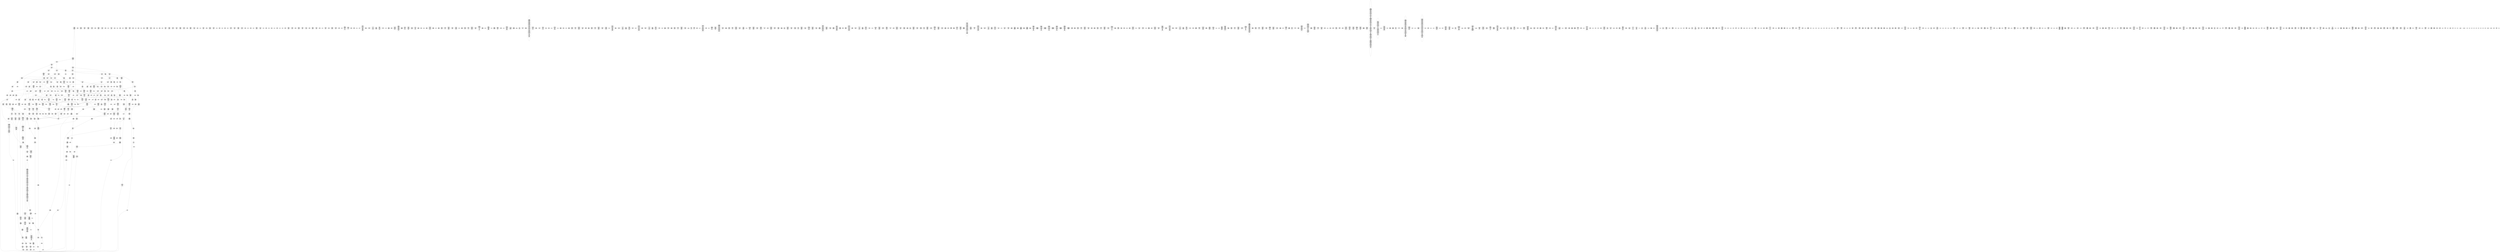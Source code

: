 /* Generated by GvGen v.1.0 (https://www.github.com/stricaud/gvgen) */

digraph G {
compound=true;
   node1 [label="[anywhere]"];
   node2 [label="# 0x0
PUSHX Data
PUSHX Data
MSTORE
PUSHX LogicData
CALLDATASIZE
LT
PUSHX Data
JUMPI
"];
   node3 [label="# 0xd
PUSHX Data
CALLDATALOAD
PUSHX BitData
SHR
PUSHX LogicData
GT
PUSHX Data
JUMPI
"];
   node4 [label="# 0x1e
PUSHX LogicData
GT
PUSHX Data
JUMPI
"];
   node5 [label="# 0x29
PUSHX LogicData
GT
PUSHX Data
JUMPI
"];
   node6 [label="# 0x34
PUSHX LogicData
EQ
PUSHX Data
JUMPI
"];
   node7 [label="# 0x3f
PUSHX LogicData
EQ
PUSHX Data
JUMPI
"];
   node8 [label="# 0x4a
PUSHX LogicData
EQ
PUSHX Data
JUMPI
"];
   node9 [label="# 0x55
PUSHX LogicData
EQ
PUSHX Data
JUMPI
"];
   node10 [label="# 0x60
PUSHX LogicData
EQ
PUSHX Data
JUMPI
"];
   node11 [label="# 0x6b
PUSHX LogicData
EQ
PUSHX Data
JUMPI
"];
   node12 [label="# 0x76
PUSHX Data
JUMP
"];
   node13 [label="# 0x7a
JUMPDEST
PUSHX LogicData
EQ
PUSHX Data
JUMPI
"];
   node14 [label="# 0x86
PUSHX LogicData
EQ
PUSHX Data
JUMPI
"];
   node15 [label="# 0x91
PUSHX LogicData
EQ
PUSHX Data
JUMPI
"];
   node16 [label="# 0x9c
PUSHX LogicData
EQ
PUSHX Data
JUMPI
"];
   node17 [label="# 0xa7
PUSHX LogicData
EQ
PUSHX Data
JUMPI
"];
   node18 [label="# 0xb2
PUSHX Data
JUMP
"];
   node19 [label="# 0xb6
JUMPDEST
PUSHX LogicData
GT
PUSHX Data
JUMPI
"];
   node20 [label="# 0xc2
PUSHX LogicData
EQ
PUSHX Data
JUMPI
"];
   node21 [label="# 0xcd
PUSHX LogicData
EQ
PUSHX Data
JUMPI
"];
   node22 [label="# 0xd8
PUSHX LogicData
EQ
PUSHX Data
JUMPI
"];
   node23 [label="# 0xe3
PUSHX LogicData
EQ
PUSHX Data
JUMPI
"];
   node24 [label="# 0xee
PUSHX LogicData
EQ
PUSHX Data
JUMPI
"];
   node25 [label="# 0xf9
PUSHX LogicData
EQ
PUSHX Data
JUMPI
"];
   node26 [label="# 0x104
PUSHX Data
JUMP
"];
   node27 [label="# 0x108
JUMPDEST
PUSHX LogicData
EQ
PUSHX Data
JUMPI
"];
   node28 [label="# 0x114
PUSHX LogicData
EQ
PUSHX Data
JUMPI
"];
   node29 [label="# 0x11f
PUSHX LogicData
EQ
PUSHX Data
JUMPI
"];
   node30 [label="# 0x12a
PUSHX LogicData
EQ
PUSHX Data
JUMPI
"];
   node31 [label="# 0x135
PUSHX LogicData
EQ
PUSHX Data
JUMPI
"];
   node32 [label="# 0x140
PUSHX Data
JUMP
"];
   node33 [label="# 0x144
JUMPDEST
PUSHX LogicData
GT
PUSHX Data
JUMPI
"];
   node34 [label="# 0x150
PUSHX LogicData
GT
PUSHX Data
JUMPI
"];
   node35 [label="# 0x15b
PUSHX LogicData
EQ
PUSHX Data
JUMPI
"];
   node36 [label="# 0x166
PUSHX LogicData
EQ
PUSHX Data
JUMPI
"];
   node37 [label="# 0x171
PUSHX LogicData
EQ
PUSHX Data
JUMPI
"];
   node38 [label="# 0x17c
PUSHX LogicData
EQ
PUSHX Data
JUMPI
"];
   node39 [label="# 0x187
PUSHX LogicData
EQ
PUSHX Data
JUMPI
"];
   node40 [label="# 0x192
PUSHX LogicData
EQ
PUSHX Data
JUMPI
"];
   node41 [label="# 0x19d
PUSHX Data
JUMP
"];
   node42 [label="# 0x1a1
JUMPDEST
PUSHX LogicData
EQ
PUSHX Data
JUMPI
"];
   node43 [label="# 0x1ad
PUSHX LogicData
EQ
PUSHX Data
JUMPI
"];
   node44 [label="# 0x1b8
PUSHX LogicData
EQ
PUSHX Data
JUMPI
"];
   node45 [label="# 0x1c3
PUSHX LogicData
EQ
PUSHX Data
JUMPI
"];
   node46 [label="# 0x1ce
PUSHX LogicData
EQ
PUSHX Data
JUMPI
"];
   node47 [label="# 0x1d9
PUSHX Data
JUMP
"];
   node48 [label="# 0x1dd
JUMPDEST
PUSHX LogicData
GT
PUSHX Data
JUMPI
"];
   node49 [label="# 0x1e9
PUSHX LogicData
EQ
PUSHX Data
JUMPI
"];
   node50 [label="# 0x1f4
PUSHX LogicData
EQ
PUSHX Data
JUMPI
"];
   node51 [label="# 0x1ff
PUSHX LogicData
EQ
PUSHX Data
JUMPI
"];
   node52 [label="# 0x20a
PUSHX LogicData
EQ
PUSHX Data
JUMPI
"];
   node53 [label="# 0x215
PUSHX LogicData
EQ
PUSHX Data
JUMPI
"];
   node54 [label="# 0x220
PUSHX Data
JUMP
"];
   node55 [label="# 0x224
JUMPDEST
PUSHX LogicData
EQ
PUSHX Data
JUMPI
"];
   node56 [label="# 0x230
PUSHX LogicData
EQ
PUSHX Data
JUMPI
"];
   node57 [label="# 0x23b
PUSHX LogicData
EQ
PUSHX Data
JUMPI
"];
   node58 [label="# 0x246
PUSHX LogicData
EQ
PUSHX Data
JUMPI
"];
   node59 [label="# 0x251
PUSHX LogicData
EQ
PUSHX Data
JUMPI
"];
   node60 [label="# 0x25c
JUMPDEST
PUSHX Data
REVERT
"];
   node61 [label="# 0x261
JUMPDEST
CALLVALUE
ISZERO
PUSHX Data
JUMPI
"];
   node62 [label="# 0x269
PUSHX Data
REVERT
"];
   node63 [label="# 0x26d
JUMPDEST
PUSHX Data
PUSHX ArithData
CALLDATASIZE
SUB
ADD
PUSHX Data
PUSHX Data
JUMP
"];
   node64 [label="# 0x283
JUMPDEST
PUSHX Data
JUMP
"];
   node65 [label="# 0x288
JUMPDEST
PUSHX MemData
MLOAD
PUSHX Data
PUSHX Data
JUMP
"];
   node66 [label="# 0x295
JUMPDEST
PUSHX MemData
MLOAD
SUB
RETURN
"];
   node67 [label="# 0x29e
JUMPDEST
CALLVALUE
ISZERO
PUSHX Data
JUMPI
"];
   node68 [label="# 0x2a6
PUSHX Data
REVERT
"];
   node69 [label="# 0x2aa
JUMPDEST
PUSHX Data
PUSHX Data
JUMP
"];
   node70 [label="# 0x2b3
JUMPDEST
PUSHX MemData
MLOAD
PUSHX Data
PUSHX Data
JUMP
"];
   node71 [label="# 0x2c0
JUMPDEST
PUSHX MemData
MLOAD
SUB
RETURN
"];
   node72 [label="# 0x2c9
JUMPDEST
CALLVALUE
ISZERO
PUSHX Data
JUMPI
"];
   node73 [label="# 0x2d1
PUSHX Data
REVERT
"];
   node74 [label="# 0x2d5
JUMPDEST
PUSHX Data
PUSHX ArithData
CALLDATASIZE
SUB
ADD
PUSHX Data
PUSHX Data
JUMP
"];
   node75 [label="# 0x2eb
JUMPDEST
PUSHX Data
JUMP
"];
   node76 [label="# 0x2f0
JUMPDEST
PUSHX MemData
MLOAD
PUSHX Data
PUSHX Data
JUMP
"];
   node77 [label="# 0x2fd
JUMPDEST
PUSHX MemData
MLOAD
SUB
RETURN
"];
   node78 [label="# 0x306
JUMPDEST
CALLVALUE
ISZERO
PUSHX Data
JUMPI
"];
   node79 [label="# 0x30e
PUSHX Data
REVERT
"];
   node80 [label="# 0x312
JUMPDEST
PUSHX Data
PUSHX ArithData
CALLDATASIZE
SUB
ADD
PUSHX Data
PUSHX Data
JUMP
"];
   node81 [label="# 0x328
JUMPDEST
PUSHX Data
JUMP
"];
   node82 [label="# 0x32d
JUMPDEST
STOP
"];
   node83 [label="# 0x32f
JUMPDEST
CALLVALUE
ISZERO
PUSHX Data
JUMPI
"];
   node84 [label="# 0x337
PUSHX Data
REVERT
"];
   node85 [label="# 0x33b
JUMPDEST
PUSHX Data
PUSHX Data
JUMP
"];
   node86 [label="# 0x344
JUMPDEST
PUSHX MemData
MLOAD
PUSHX Data
PUSHX Data
JUMP
"];
   node87 [label="# 0x351
JUMPDEST
PUSHX MemData
MLOAD
SUB
RETURN
"];
   node88 [label="# 0x35a
JUMPDEST
CALLVALUE
ISZERO
PUSHX Data
JUMPI
"];
   node89 [label="# 0x362
PUSHX Data
REVERT
"];
   node90 [label="# 0x366
JUMPDEST
PUSHX Data
PUSHX ArithData
CALLDATASIZE
SUB
ADD
PUSHX Data
PUSHX Data
JUMP
"];
   node91 [label="# 0x37c
JUMPDEST
PUSHX Data
JUMP
"];
   node92 [label="# 0x381
JUMPDEST
STOP
"];
   node93 [label="# 0x383
JUMPDEST
CALLVALUE
ISZERO
PUSHX Data
JUMPI
"];
   node94 [label="# 0x38b
PUSHX Data
REVERT
"];
   node95 [label="# 0x38f
JUMPDEST
PUSHX Data
PUSHX ArithData
CALLDATASIZE
SUB
ADD
PUSHX Data
PUSHX Data
JUMP
"];
   node96 [label="# 0x3a5
JUMPDEST
PUSHX Data
JUMP
"];
   node97 [label="# 0x3aa
JUMPDEST
STOP
"];
   node98 [label="# 0x3ac
JUMPDEST
CALLVALUE
ISZERO
PUSHX Data
JUMPI
"];
   node99 [label="# 0x3b4
PUSHX Data
REVERT
"];
   node100 [label="# 0x3b8
JUMPDEST
PUSHX Data
PUSHX Data
JUMP
"];
   node101 [label="# 0x3c1
JUMPDEST
PUSHX MemData
MLOAD
PUSHX Data
PUSHX Data
JUMP
"];
   node102 [label="# 0x3ce
JUMPDEST
PUSHX MemData
MLOAD
SUB
RETURN
"];
   node103 [label="# 0x3d7
JUMPDEST
CALLVALUE
ISZERO
PUSHX Data
JUMPI
"];
   node104 [label="# 0x3df
PUSHX Data
REVERT
"];
   node105 [label="# 0x3e3
JUMPDEST
PUSHX Data
PUSHX ArithData
CALLDATASIZE
SUB
ADD
PUSHX Data
PUSHX Data
JUMP
"];
   node106 [label="# 0x3f9
JUMPDEST
PUSHX Data
JUMP
"];
   node107 [label="# 0x3fe
JUMPDEST
STOP
"];
   node108 [label="# 0x400
JUMPDEST
CALLVALUE
ISZERO
PUSHX Data
JUMPI
"];
   node109 [label="# 0x408
PUSHX Data
REVERT
"];
   node110 [label="# 0x40c
JUMPDEST
PUSHX Data
PUSHX ArithData
CALLDATASIZE
SUB
ADD
PUSHX Data
PUSHX Data
JUMP
"];
   node111 [label="# 0x422
JUMPDEST
PUSHX Data
JUMP
"];
   node112 [label="# 0x427
JUMPDEST
STOP
"];
   node113 [label="# 0x429
JUMPDEST
CALLVALUE
ISZERO
PUSHX Data
JUMPI
"];
   node114 [label="# 0x431
PUSHX Data
REVERT
"];
   node115 [label="# 0x435
JUMPDEST
PUSHX Data
PUSHX ArithData
CALLDATASIZE
SUB
ADD
PUSHX Data
PUSHX Data
JUMP
"];
   node116 [label="# 0x44b
JUMPDEST
PUSHX Data
JUMP
"];
   node117 [label="# 0x450
JUMPDEST
PUSHX MemData
MLOAD
PUSHX Data
PUSHX Data
JUMP
"];
   node118 [label="# 0x45d
JUMPDEST
PUSHX MemData
MLOAD
SUB
RETURN
"];
   node119 [label="# 0x466
JUMPDEST
CALLVALUE
ISZERO
PUSHX Data
JUMPI
"];
   node120 [label="# 0x46e
PUSHX Data
REVERT
"];
   node121 [label="# 0x472
JUMPDEST
PUSHX Data
PUSHX ArithData
CALLDATASIZE
SUB
ADD
PUSHX Data
PUSHX Data
JUMP
"];
   node122 [label="# 0x488
JUMPDEST
PUSHX Data
JUMP
"];
   node123 [label="# 0x48d
JUMPDEST
STOP
"];
   node124 [label="# 0x48f
JUMPDEST
CALLVALUE
ISZERO
PUSHX Data
JUMPI
"];
   node125 [label="# 0x497
PUSHX Data
REVERT
"];
   node126 [label="# 0x49b
JUMPDEST
PUSHX Data
PUSHX ArithData
CALLDATASIZE
SUB
ADD
PUSHX Data
PUSHX Data
JUMP
"];
   node127 [label="# 0x4b1
JUMPDEST
PUSHX Data
JUMP
"];
   node128 [label="# 0x4b6
JUMPDEST
STOP
"];
   node129 [label="# 0x4b8
JUMPDEST
CALLVALUE
ISZERO
PUSHX Data
JUMPI
"];
   node130 [label="# 0x4c0
PUSHX Data
REVERT
"];
   node131 [label="# 0x4c4
JUMPDEST
PUSHX Data
PUSHX Data
JUMP
"];
   node132 [label="# 0x4cd
JUMPDEST
PUSHX MemData
MLOAD
PUSHX Data
PUSHX Data
JUMP
"];
   node133 [label="# 0x4da
JUMPDEST
PUSHX MemData
MLOAD
SUB
RETURN
"];
   node134 [label="# 0x4e3
JUMPDEST
CALLVALUE
ISZERO
PUSHX Data
JUMPI
"];
   node135 [label="# 0x4eb
PUSHX Data
REVERT
"];
   node136 [label="# 0x4ef
JUMPDEST
PUSHX Data
PUSHX Data
JUMP
"];
   node137 [label="# 0x4f8
JUMPDEST
PUSHX MemData
MLOAD
PUSHX Data
PUSHX Data
JUMP
"];
   node138 [label="# 0x505
JUMPDEST
PUSHX MemData
MLOAD
SUB
RETURN
"];
   node139 [label="# 0x50e
JUMPDEST
CALLVALUE
ISZERO
PUSHX Data
JUMPI
"];
   node140 [label="# 0x516
PUSHX Data
REVERT
"];
   node141 [label="# 0x51a
JUMPDEST
PUSHX Data
PUSHX Data
JUMP
"];
   node142 [label="# 0x523
JUMPDEST
PUSHX MemData
MLOAD
PUSHX Data
PUSHX Data
JUMP
"];
   node143 [label="# 0x530
JUMPDEST
PUSHX MemData
MLOAD
SUB
RETURN
"];
   node144 [label="# 0x539
JUMPDEST
CALLVALUE
ISZERO
PUSHX Data
JUMPI
"];
   node145 [label="# 0x541
PUSHX Data
REVERT
"];
   node146 [label="# 0x545
JUMPDEST
PUSHX Data
PUSHX Data
JUMP
"];
   node147 [label="# 0x54e
JUMPDEST
PUSHX MemData
MLOAD
PUSHX Data
PUSHX Data
JUMP
"];
   node148 [label="# 0x55b
JUMPDEST
PUSHX MemData
MLOAD
SUB
RETURN
"];
   node149 [label="# 0x564
JUMPDEST
CALLVALUE
ISZERO
PUSHX Data
JUMPI
"];
   node150 [label="# 0x56c
PUSHX Data
REVERT
"];
   node151 [label="# 0x570
JUMPDEST
PUSHX Data
PUSHX ArithData
CALLDATASIZE
SUB
ADD
PUSHX Data
PUSHX Data
JUMP
"];
   node152 [label="# 0x586
JUMPDEST
PUSHX Data
JUMP
"];
   node153 [label="# 0x58b
JUMPDEST
PUSHX MemData
MLOAD
PUSHX Data
PUSHX Data
JUMP
"];
   node154 [label="# 0x598
JUMPDEST
PUSHX MemData
MLOAD
SUB
RETURN
"];
   node155 [label="# 0x5a1
JUMPDEST
CALLVALUE
ISZERO
PUSHX Data
JUMPI
"];
   node156 [label="# 0x5a9
PUSHX Data
REVERT
"];
   node157 [label="# 0x5ad
JUMPDEST
PUSHX Data
PUSHX ArithData
CALLDATASIZE
SUB
ADD
PUSHX Data
PUSHX Data
JUMP
"];
   node158 [label="# 0x5c3
JUMPDEST
PUSHX Data
JUMP
"];
   node159 [label="# 0x5c8
JUMPDEST
STOP
"];
   node160 [label="# 0x5ca
JUMPDEST
CALLVALUE
ISZERO
PUSHX Data
JUMPI
"];
   node161 [label="# 0x5d2
PUSHX Data
REVERT
"];
   node162 [label="# 0x5d6
JUMPDEST
PUSHX Data
PUSHX Data
JUMP
"];
   node163 [label="# 0x5df
JUMPDEST
PUSHX MemData
MLOAD
PUSHX Data
PUSHX Data
JUMP
"];
   node164 [label="# 0x5ec
JUMPDEST
PUSHX MemData
MLOAD
SUB
RETURN
"];
   node165 [label="# 0x5f5
JUMPDEST
CALLVALUE
ISZERO
PUSHX Data
JUMPI
"];
   node166 [label="# 0x5fd
PUSHX Data
REVERT
"];
   node167 [label="# 0x601
JUMPDEST
PUSHX Data
PUSHX ArithData
CALLDATASIZE
SUB
ADD
PUSHX Data
PUSHX Data
JUMP
"];
   node168 [label="# 0x617
JUMPDEST
PUSHX Data
JUMP
"];
   node169 [label="# 0x61c
JUMPDEST
PUSHX MemData
MLOAD
PUSHX Data
PUSHX Data
JUMP
"];
   node170 [label="# 0x629
JUMPDEST
PUSHX MemData
MLOAD
SUB
RETURN
"];
   node171 [label="# 0x632
JUMPDEST
CALLVALUE
ISZERO
PUSHX Data
JUMPI
"];
   node172 [label="# 0x63a
PUSHX Data
REVERT
"];
   node173 [label="# 0x63e
JUMPDEST
PUSHX Data
PUSHX Data
JUMP
"];
   node174 [label="# 0x647
JUMPDEST
STOP
"];
   node175 [label="# 0x649
JUMPDEST
CALLVALUE
ISZERO
PUSHX Data
JUMPI
"];
   node176 [label="# 0x651
PUSHX Data
REVERT
"];
   node177 [label="# 0x655
JUMPDEST
PUSHX Data
PUSHX ArithData
CALLDATASIZE
SUB
ADD
PUSHX Data
PUSHX Data
JUMP
"];
   node178 [label="# 0x66b
JUMPDEST
PUSHX Data
JUMP
"];
   node179 [label="# 0x670
JUMPDEST
STOP
"];
   node180 [label="# 0x672
JUMPDEST
PUSHX Data
PUSHX ArithData
CALLDATASIZE
SUB
ADD
PUSHX Data
PUSHX Data
JUMP
"];
   node181 [label="# 0x687
JUMPDEST
PUSHX Data
JUMP
"];
   node182 [label="# 0x68c
JUMPDEST
STOP
"];
   node183 [label="# 0x68e
JUMPDEST
CALLVALUE
ISZERO
PUSHX Data
JUMPI
"];
   node184 [label="# 0x696
PUSHX Data
REVERT
"];
   node185 [label="# 0x69a
JUMPDEST
PUSHX Data
PUSHX Data
JUMP
"];
   node186 [label="# 0x6a3
JUMPDEST
PUSHX MemData
MLOAD
PUSHX Data
PUSHX Data
JUMP
"];
   node187 [label="# 0x6b0
JUMPDEST
PUSHX MemData
MLOAD
SUB
RETURN
"];
   node188 [label="# 0x6b9
JUMPDEST
CALLVALUE
ISZERO
PUSHX Data
JUMPI
"];
   node189 [label="# 0x6c1
PUSHX Data
REVERT
"];
   node190 [label="# 0x6c5
JUMPDEST
PUSHX Data
PUSHX Data
JUMP
"];
   node191 [label="# 0x6ce
JUMPDEST
PUSHX MemData
MLOAD
PUSHX Data
PUSHX Data
JUMP
"];
   node192 [label="# 0x6db
JUMPDEST
PUSHX MemData
MLOAD
SUB
RETURN
"];
   node193 [label="# 0x6e4
JUMPDEST
CALLVALUE
ISZERO
PUSHX Data
JUMPI
"];
   node194 [label="# 0x6ec
PUSHX Data
REVERT
"];
   node195 [label="# 0x6f0
JUMPDEST
PUSHX Data
PUSHX Data
JUMP
"];
   node196 [label="# 0x6f9
JUMPDEST
PUSHX MemData
MLOAD
PUSHX Data
PUSHX Data
JUMP
"];
   node197 [label="# 0x706
JUMPDEST
PUSHX MemData
MLOAD
SUB
RETURN
"];
   node198 [label="# 0x70f
JUMPDEST
PUSHX Data
PUSHX ArithData
CALLDATASIZE
SUB
ADD
PUSHX Data
PUSHX Data
JUMP
"];
   node199 [label="# 0x724
JUMPDEST
PUSHX Data
JUMP
"];
   node200 [label="# 0x729
JUMPDEST
STOP
"];
   node201 [label="# 0x72b
JUMPDEST
CALLVALUE
ISZERO
PUSHX Data
JUMPI
"];
   node202 [label="# 0x733
PUSHX Data
REVERT
"];
   node203 [label="# 0x737
JUMPDEST
PUSHX Data
PUSHX ArithData
CALLDATASIZE
SUB
ADD
PUSHX Data
PUSHX Data
JUMP
"];
   node204 [label="# 0x74d
JUMPDEST
PUSHX Data
JUMP
"];
   node205 [label="# 0x752
JUMPDEST
STOP
"];
   node206 [label="# 0x754
JUMPDEST
CALLVALUE
ISZERO
PUSHX Data
JUMPI
"];
   node207 [label="# 0x75c
PUSHX Data
REVERT
"];
   node208 [label="# 0x760
JUMPDEST
PUSHX Data
PUSHX Data
JUMP
"];
   node209 [label="# 0x769
JUMPDEST
PUSHX MemData
MLOAD
PUSHX Data
PUSHX Data
JUMP
"];
   node210 [label="# 0x776
JUMPDEST
PUSHX MemData
MLOAD
SUB
RETURN
"];
   node211 [label="# 0x77f
JUMPDEST
CALLVALUE
ISZERO
PUSHX Data
JUMPI
"];
   node212 [label="# 0x787
PUSHX Data
REVERT
"];
   node213 [label="# 0x78b
JUMPDEST
PUSHX Data
PUSHX Data
JUMP
"];
   node214 [label="# 0x794
JUMPDEST
STOP
"];
   node215 [label="# 0x796
JUMPDEST
CALLVALUE
ISZERO
PUSHX Data
JUMPI
"];
   node216 [label="# 0x79e
PUSHX Data
REVERT
"];
   node217 [label="# 0x7a2
JUMPDEST
PUSHX Data
PUSHX ArithData
CALLDATASIZE
SUB
ADD
PUSHX Data
PUSHX Data
JUMP
"];
   node218 [label="# 0x7b8
JUMPDEST
PUSHX Data
JUMP
"];
   node219 [label="# 0x7bd
JUMPDEST
STOP
"];
   node220 [label="# 0x7bf
JUMPDEST
CALLVALUE
ISZERO
PUSHX Data
JUMPI
"];
   node221 [label="# 0x7c7
PUSHX Data
REVERT
"];
   node222 [label="# 0x7cb
JUMPDEST
PUSHX Data
PUSHX ArithData
CALLDATASIZE
SUB
ADD
PUSHX Data
PUSHX Data
JUMP
"];
   node223 [label="# 0x7e1
JUMPDEST
PUSHX Data
JUMP
"];
   node224 [label="# 0x7e6
JUMPDEST
STOP
"];
   node225 [label="# 0x7e8
JUMPDEST
CALLVALUE
ISZERO
PUSHX Data
JUMPI
"];
   node226 [label="# 0x7f0
PUSHX Data
REVERT
"];
   node227 [label="# 0x7f4
JUMPDEST
PUSHX Data
PUSHX ArithData
CALLDATASIZE
SUB
ADD
PUSHX Data
PUSHX Data
JUMP
"];
   node228 [label="# 0x80a
JUMPDEST
PUSHX Data
JUMP
"];
   node229 [label="# 0x80f
JUMPDEST
STOP
"];
   node230 [label="# 0x811
JUMPDEST
CALLVALUE
ISZERO
PUSHX Data
JUMPI
"];
   node231 [label="# 0x819
PUSHX Data
REVERT
"];
   node232 [label="# 0x81d
JUMPDEST
PUSHX Data
PUSHX Data
JUMP
"];
   node233 [label="# 0x826
JUMPDEST
STOP
"];
   node234 [label="# 0x828
JUMPDEST
CALLVALUE
ISZERO
PUSHX Data
JUMPI
"];
   node235 [label="# 0x830
PUSHX Data
REVERT
"];
   node236 [label="# 0x834
JUMPDEST
PUSHX Data
PUSHX ArithData
CALLDATASIZE
SUB
ADD
PUSHX Data
PUSHX Data
JUMP
"];
   node237 [label="# 0x84a
JUMPDEST
PUSHX Data
JUMP
"];
   node238 [label="# 0x84f
JUMPDEST
PUSHX MemData
MLOAD
PUSHX Data
PUSHX Data
JUMP
"];
   node239 [label="# 0x85c
JUMPDEST
PUSHX MemData
MLOAD
SUB
RETURN
"];
   node240 [label="# 0x865
JUMPDEST
CALLVALUE
ISZERO
PUSHX Data
JUMPI
"];
   node241 [label="# 0x86d
PUSHX Data
REVERT
"];
   node242 [label="# 0x871
JUMPDEST
PUSHX Data
PUSHX ArithData
CALLDATASIZE
SUB
ADD
PUSHX Data
PUSHX Data
JUMP
"];
   node243 [label="# 0x887
JUMPDEST
PUSHX Data
JUMP
"];
   node244 [label="# 0x88c
JUMPDEST
PUSHX MemData
MLOAD
PUSHX Data
PUSHX Data
JUMP
"];
   node245 [label="# 0x899
JUMPDEST
PUSHX MemData
MLOAD
SUB
RETURN
"];
   node246 [label="# 0x8a2
JUMPDEST
CALLVALUE
ISZERO
PUSHX Data
JUMPI
"];
   node247 [label="# 0x8aa
PUSHX Data
REVERT
"];
   node248 [label="# 0x8ae
JUMPDEST
PUSHX Data
PUSHX Data
JUMP
"];
   node249 [label="# 0x8b7
JUMPDEST
PUSHX MemData
MLOAD
PUSHX Data
PUSHX Data
JUMP
"];
   node250 [label="# 0x8c4
JUMPDEST
PUSHX MemData
MLOAD
SUB
RETURN
"];
   node251 [label="# 0x8cd
JUMPDEST
CALLVALUE
ISZERO
PUSHX Data
JUMPI
"];
   node252 [label="# 0x8d5
PUSHX Data
REVERT
"];
   node253 [label="# 0x8d9
JUMPDEST
PUSHX Data
PUSHX ArithData
CALLDATASIZE
SUB
ADD
PUSHX Data
PUSHX Data
JUMP
"];
   node254 [label="# 0x8ef
JUMPDEST
PUSHX Data
JUMP
"];
   node255 [label="# 0x8f4
JUMPDEST
PUSHX MemData
MLOAD
PUSHX Data
PUSHX Data
JUMP
"];
   node256 [label="# 0x901
JUMPDEST
PUSHX MemData
MLOAD
SUB
RETURN
"];
   node257 [label="# 0x90a
JUMPDEST
CALLVALUE
ISZERO
PUSHX Data
JUMPI
"];
   node258 [label="# 0x912
PUSHX Data
REVERT
"];
   node259 [label="# 0x916
JUMPDEST
PUSHX Data
PUSHX ArithData
CALLDATASIZE
SUB
ADD
PUSHX Data
PUSHX Data
JUMP
"];
   node260 [label="# 0x92c
JUMPDEST
PUSHX Data
JUMP
"];
   node261 [label="# 0x931
JUMPDEST
STOP
"];
   node262 [label="# 0x933
JUMPDEST
CALLVALUE
ISZERO
PUSHX Data
JUMPI
"];
   node263 [label="# 0x93b
PUSHX Data
REVERT
"];
   node264 [label="# 0x93f
JUMPDEST
PUSHX Data
PUSHX Data
JUMP
"];
   node265 [label="# 0x948
JUMPDEST
PUSHX MemData
MLOAD
PUSHX Data
PUSHX Data
JUMP
"];
   node266 [label="# 0x955
JUMPDEST
PUSHX MemData
MLOAD
SUB
RETURN
"];
   node267 [label="# 0x95e
JUMPDEST
CALLVALUE
ISZERO
PUSHX Data
JUMPI
"];
   node268 [label="# 0x966
PUSHX Data
REVERT
"];
   node269 [label="# 0x96a
JUMPDEST
PUSHX Data
PUSHX ArithData
CALLDATASIZE
SUB
ADD
PUSHX Data
PUSHX Data
JUMP
"];
   node270 [label="# 0x980
JUMPDEST
PUSHX Data
JUMP
"];
   node271 [label="# 0x985
JUMPDEST
PUSHX MemData
MLOAD
PUSHX Data
PUSHX Data
JUMP
"];
   node272 [label="# 0x992
JUMPDEST
PUSHX MemData
MLOAD
SUB
RETURN
"];
   node273 [label="# 0x99b
JUMPDEST
CALLVALUE
ISZERO
PUSHX Data
JUMPI
"];
   node274 [label="# 0x9a3
PUSHX Data
REVERT
"];
   node275 [label="# 0x9a7
JUMPDEST
PUSHX Data
PUSHX ArithData
CALLDATASIZE
SUB
ADD
PUSHX Data
PUSHX Data
JUMP
"];
   node276 [label="# 0x9bd
JUMPDEST
PUSHX Data
JUMP
"];
   node277 [label="# 0x9c2
JUMPDEST
STOP
"];
   node278 [label="# 0x9c4
JUMPDEST
PUSHX Data
PUSHX BitData
PUSHX BitData
NOT
AND
PUSHX BitData
NOT
AND
EQ
PUSHX Data
JUMPI
"];
   node279 [label="# 0xa2d
PUSHX BitData
PUSHX BitData
NOT
AND
PUSHX BitData
NOT
AND
EQ
"];
   node280 [label="# 0xa8f
JUMPDEST
PUSHX Data
JUMPI
"];
   node281 [label="# 0xa95
PUSHX Data
PUSHX Data
JUMP
"];
   node282 [label="# 0xa9e
JUMPDEST
"];
   node283 [label="# 0xa9f
JUMPDEST
JUMP
"];
   node284 [label="# 0xaa6
JUMPDEST
PUSHX Data
PUSHX StorData
SLOAD
PUSHX Data
PUSHX Data
JUMP
"];
   node285 [label="# 0xab5
JUMPDEST
PUSHX ArithData
ADD
PUSHX ArithData
DIV
MUL
PUSHX ArithData
ADD
PUSHX MemData
MLOAD
ADD
PUSHX Data
MSTORE
MSTORE
PUSHX ArithData
ADD
SLOAD
PUSHX Data
PUSHX Data
JUMP
"];
   node286 [label="# 0xae1
JUMPDEST
ISZERO
PUSHX Data
JUMPI
"];
   node287 [label="# 0xae8
PUSHX LogicData
LT
PUSHX Data
JUMPI
"];
   node288 [label="# 0xaf0
PUSHX ArithData
SLOAD
DIV
MUL
MSTORE
PUSHX ArithData
ADD
PUSHX Data
JUMP
"];
   node289 [label="# 0xb03
JUMPDEST
ADD
PUSHX Data
MSTORE
PUSHX Data
PUSHX Data
SHA3
"];
   node290 [label="# 0xb11
JUMPDEST
SLOAD
MSTORE
PUSHX ArithData
ADD
PUSHX ArithData
ADD
GT
PUSHX Data
JUMPI
"];
   node291 [label="# 0xb25
SUB
PUSHX BitData
AND
ADD
"];
   node292 [label="# 0xb2e
JUMPDEST
JUMP
"];
   node293 [label="# 0xb38
JUMPDEST
PUSHX Data
PUSHX Data
PUSHX Data
JUMP
"];
   node294 [label="# 0xb43
JUMPDEST
PUSHX Data
JUMPI
"];
   node295 [label="# 0xb48
PUSHX MemData
MLOAD
PUSHX Data
MSTORE
PUSHX ArithData
ADD
PUSHX MemData
MLOAD
SUB
REVERT
"];
   node296 [label="# 0xb79
JUMPDEST
PUSHX Data
PUSHX ArithData
MSTORE
PUSHX ArithData
ADD
MSTORE
PUSHX ArithData
ADD
PUSHX Data
SHA3
PUSHX ArithData
SLOAD
PUSHX ArithData
EXP
DIV
PUSHX BitData
AND
JUMP
"];
   node297 [label="# 0xbb4
JUMPDEST
PUSHX Data
PUSHX Data
PUSHX Data
JUMP
"];
   node298 [label="# 0xbbf
JUMPDEST
PUSHX BitData
AND
PUSHX BitData
AND
EQ
ISZERO
PUSHX Data
JUMPI
"];
   node299 [label="# 0xbf6
PUSHX MemData
MLOAD
PUSHX Data
MSTORE
PUSHX ArithData
ADD
PUSHX MemData
MLOAD
SUB
REVERT
"];
   node300 [label="# 0xc27
JUMPDEST
PUSHX BitData
AND
PUSHX Data
PUSHX Data
JUMP
"];
   node301 [label="# 0xc46
JUMPDEST
PUSHX BitData
AND
EQ
ISZERO
ISZERO
PUSHX Data
JUMPI
"];
   node302 [label="# 0xc65
PUSHX Data
PUSHX Data
PUSHX Data
JUMP
"];
   node303 [label="# 0xc71
JUMPDEST
PUSHX Data
JUMP
"];
   node304 [label="# 0xc76
JUMPDEST
ISZERO
"];
   node305 [label="# 0xc78
JUMPDEST
ISZERO
PUSHX Data
JUMPI
"];
   node306 [label="# 0xc7e
PUSHX MemData
MLOAD
PUSHX Data
MSTORE
PUSHX ArithData
ADD
PUSHX MemData
MLOAD
SUB
REVERT
"];
   node307 [label="# 0xcaf
JUMPDEST
PUSHX Data
PUSHX Data
JUMP
"];
   node308 [label="# 0xcba
JUMPDEST
JUMP
"];
   node309 [label="# 0xcbf
JUMPDEST
PUSHX StorData
SLOAD
JUMP
"];
   node310 [label="# 0xcc5
JUMPDEST
PUSHX Data
PUSHX Data
JUMP
"];
   node311 [label="# 0xccd
JUMPDEST
PUSHX BitData
AND
PUSHX Data
PUSHX Data
JUMP
"];
   node312 [label="# 0xceb
JUMPDEST
PUSHX BitData
AND
EQ
PUSHX Data
JUMPI
"];
   node313 [label="# 0xd07
PUSHX MemData
MLOAD
PUSHX Data
MSTORE
PUSHX ArithData
ADD
PUSHX Data
PUSHX Data
JUMP
"];
   node314 [label="# 0xd38
JUMPDEST
PUSHX MemData
MLOAD
SUB
REVERT
"];
   node315 [label="# 0xd41
JUMPDEST
PUSHX Data
MLOAD
PUSHX ArithData
ADD
PUSHX Data
PUSHX Data
JUMP
"];
   node316 [label="# 0xd57
JUMPDEST
JUMP
"];
   node317 [label="# 0xd5b
JUMPDEST
PUSHX Data
PUSHX Data
JUMP
"];
   node318 [label="# 0xd63
JUMPDEST
PUSHX BitData
AND
PUSHX Data
PUSHX Data
JUMP
"];
   node319 [label="# 0xd81
JUMPDEST
PUSHX BitData
AND
EQ
PUSHX Data
JUMPI
"];
   node320 [label="# 0xd9d
PUSHX MemData
MLOAD
PUSHX Data
MSTORE
PUSHX ArithData
ADD
PUSHX Data
PUSHX Data
JUMP
"];
   node321 [label="# 0xdce
JUMPDEST
PUSHX MemData
MLOAD
SUB
REVERT
"];
   node322 [label="# 0xdd7
JUMPDEST
PUSHX StorData
PUSHX ArithData
PUSHX ArithData
EXP
SLOAD
PUSHX ArithData
MUL
NOT
AND
ISZERO
ISZERO
MUL
OR
SSTORE
JUMP
"];
   node323 [label="# 0xdf4
JUMPDEST
PUSHX Data
PUSHX Data
PUSHX Data
JUMP
"];
   node324 [label="# 0xdfe
JUMPDEST
PUSHX StorData
SLOAD
PUSHX StorData
SLOAD
SUB
SUB
JUMP
"];
   node325 [label="# 0xe0b
JUMPDEST
PUSHX Data
PUSHX Data
JUMP
"];
   node326 [label="# 0xe16
JUMPDEST
JUMP
"];
   node327 [label="# 0xe1b
JUMPDEST
PUSHX Data
PUSHX MemData
MLOAD
PUSHX ArithData
ADD
PUSHX Data
MSTORE
PUSHX Data
MSTORE
PUSHX Data
JUMP
"];
   node328 [label="# 0xe36
JUMPDEST
JUMP
"];
   node329 [label="# 0xe3b
JUMPDEST
PUSHX Data
PUSHX Data
PUSHX Data
PUSHX Data
JUMP
"];
   node330 [label="# 0xe48
JUMPDEST
PUSHX Data
PUSHX LogicData
GT
ISZERO
PUSHX Data
JUMPI
"];
   node331 [label="# 0xe5e
PUSHX Data
PUSHX Data
JUMP
"];
   node332 [label="# 0xe65
JUMPDEST
"];
   node333 [label="# 0xe66
JUMPDEST
PUSHX MemData
MLOAD
MSTORE
PUSHX ArithData
MUL
PUSHX ArithData
ADD
ADD
PUSHX Data
MSTORE
ISZERO
PUSHX Data
JUMPI
"];
   node334 [label="# 0xe80
PUSHX ArithData
ADD
PUSHX ArithData
MUL
CALLDATASIZE
CALLDATACOPY
ADD
"];
   node335 [label="# 0xe94
JUMPDEST
PUSHX Data
PUSHX Data
PUSHX Data
JUMP
"];
   node336 [label="# 0xea1
JUMPDEST
PUSHX Data
"];
   node337 [label="# 0xea7
JUMPDEST
LT
ISZERO
PUSHX Data
JUMPI
"];
   node338 [label="# 0xeb1
PUSHX StorData
SLOAD
GT
ISZERO
"];
   node339 [label="# 0xeb8
JUMPDEST
ISZERO
PUSHX Data
JUMPI
"];
   node340 [label="# 0xebe
PUSHX Data
PUSHX Data
PUSHX ArithData
MSTORE
PUSHX ArithData
ADD
MSTORE
PUSHX ArithData
ADD
PUSHX Data
SHA3
PUSHX MemData
MLOAD
PUSHX ArithData
ADD
PUSHX Data
MSTORE
PUSHX ArithData
ADD
PUSHX ArithData
SLOAD
PUSHX ArithData
EXP
DIV
PUSHX BitData
AND
PUSHX BitData
AND
PUSHX BitData
AND
MSTORE
PUSHX ArithData
ADD
PUSHX ArithData
ADD
PUSHX ArithData
SLOAD
PUSHX ArithData
EXP
DIV
PUSHX BitData
AND
PUSHX BitData
AND
PUSHX BitData
AND
MSTORE
PUSHX ArithData
ADD
PUSHX ArithData
ADD
PUSHX ArithData
SLOAD
PUSHX ArithData
EXP
DIV
PUSHX BitData
AND
ISZERO
ISZERO
ISZERO
ISZERO
MSTORE
PUSHX ArithData
ADD
MLOAD
ISZERO
ISZERO
PUSHX Data
JUMPI
"];
   node341 [label="# 0xf8f
PUSHX BitData
PUSHX BitData
AND
PUSHX ArithData
ADD
MLOAD
PUSHX BitData
AND
EQ
ISZERO
"];
   node342 [label="# 0xfc5
JUMPDEST
ISZERO
PUSHX Data
JUMPI
"];
   node343 [label="# 0xfcb
PUSHX ArithData
ADD
MLOAD
"];
   node344 [label="# 0xfd2
JUMPDEST
PUSHX BitData
AND
PUSHX BitData
AND
EQ
ISZERO
PUSHX Data
JUMPI
"];
   node345 [label="# 0x1007
MLOAD
LT
PUSHX Data
JUMPI
"];
   node346 [label="# 0x1012
PUSHX Data
PUSHX Data
JUMP
"];
   node347 [label="# 0x1019
JUMPDEST
"];
   node348 [label="# 0x101a
JUMPDEST
PUSHX ArithData
MUL
PUSHX ArithData
ADD
ADD
MSTORE
PUSHX Data
PUSHX Data
JUMP
"];
   node349 [label="# 0x1031
JUMPDEST
"];
   node350 [label="# 0x1035
JUMPDEST
PUSHX Data
PUSHX Data
JUMP
"];
   node351 [label="# 0x1040
JUMPDEST
PUSHX Data
JUMP
"];
   node352 [label="# 0x1049
JUMPDEST
JUMP
"];
   node353 [label="# 0x1056
JUMPDEST
PUSHX Data
PUSHX Data
JUMP
"];
   node354 [label="# 0x105e
JUMPDEST
PUSHX BitData
AND
PUSHX Data
PUSHX Data
JUMP
"];
   node355 [label="# 0x107c
JUMPDEST
PUSHX BitData
AND
EQ
PUSHX Data
JUMPI
"];
   node356 [label="# 0x1098
PUSHX MemData
MLOAD
PUSHX Data
MSTORE
PUSHX ArithData
ADD
PUSHX Data
PUSHX Data
JUMP
"];
   node357 [label="# 0x10c9
JUMPDEST
PUSHX MemData
MLOAD
SUB
REVERT
"];
   node358 [label="# 0x10d2
JUMPDEST
PUSHX Data
SSTORE
JUMP
"];
   node359 [label="# 0x10dc
JUMPDEST
PUSHX Data
PUSHX Data
JUMP
"];
   node360 [label="# 0x10e4
JUMPDEST
PUSHX BitData
AND
PUSHX Data
PUSHX Data
JUMP
"];
   node361 [label="# 0x1102
JUMPDEST
PUSHX BitData
AND
EQ
PUSHX Data
JUMPI
"];
   node362 [label="# 0x111e
PUSHX MemData
MLOAD
PUSHX Data
MSTORE
PUSHX ArithData
ADD
PUSHX Data
PUSHX Data
JUMP
"];
   node363 [label="# 0x114f
JUMPDEST
PUSHX MemData
MLOAD
SUB
REVERT
"];
   node364 [label="# 0x1158
JUMPDEST
PUSHX Data
MLOAD
PUSHX ArithData
ADD
PUSHX Data
PUSHX Data
JUMP
"];
   node365 [label="# 0x116e
JUMPDEST
JUMP
"];
   node366 [label="# 0x1172
JUMPDEST
PUSHX StorData
PUSHX ArithData
SLOAD
PUSHX ArithData
EXP
DIV
PUSHX BitData
AND
JUMP
"];
   node367 [label="# 0x1185
JUMPDEST
PUSHX StorData
SLOAD
PUSHX Data
PUSHX Data
JUMP
"];
   node368 [label="# 0x1192
JUMPDEST
PUSHX ArithData
ADD
PUSHX ArithData
DIV
MUL
PUSHX ArithData
ADD
PUSHX MemData
MLOAD
ADD
PUSHX Data
MSTORE
MSTORE
PUSHX ArithData
ADD
SLOAD
PUSHX Data
PUSHX Data
JUMP
"];
   node369 [label="# 0x11be
JUMPDEST
ISZERO
PUSHX Data
JUMPI
"];
   node370 [label="# 0x11c5
PUSHX LogicData
LT
PUSHX Data
JUMPI
"];
   node371 [label="# 0x11cd
PUSHX ArithData
SLOAD
DIV
MUL
MSTORE
PUSHX ArithData
ADD
PUSHX Data
JUMP
"];
   node372 [label="# 0x11e0
JUMPDEST
ADD
PUSHX Data
MSTORE
PUSHX Data
PUSHX Data
SHA3
"];
   node373 [label="# 0x11ee
JUMPDEST
SLOAD
MSTORE
PUSHX ArithData
ADD
PUSHX ArithData
ADD
GT
PUSHX Data
JUMPI
"];
   node374 [label="# 0x1202
SUB
PUSHX BitData
AND
ADD
"];
   node375 [label="# 0x120b
JUMPDEST
JUMP
"];
   node376 [label="# 0x1213
JUMPDEST
PUSHX StorData
PUSHX ArithData
SLOAD
PUSHX ArithData
EXP
DIV
PUSHX BitData
AND
JUMP
"];
   node377 [label="# 0x1226
JUMPDEST
PUSHX StorData
SLOAD
PUSHX Data
PUSHX Data
JUMP
"];
   node378 [label="# 0x1233
JUMPDEST
PUSHX ArithData
ADD
PUSHX ArithData
DIV
MUL
PUSHX ArithData
ADD
PUSHX MemData
MLOAD
ADD
PUSHX Data
MSTORE
MSTORE
PUSHX ArithData
ADD
SLOAD
PUSHX Data
PUSHX Data
JUMP
"];
   node379 [label="# 0x125f
JUMPDEST
ISZERO
PUSHX Data
JUMPI
"];
   node380 [label="# 0x1266
PUSHX LogicData
LT
PUSHX Data
JUMPI
"];
   node381 [label="# 0x126e
PUSHX ArithData
SLOAD
DIV
MUL
MSTORE
PUSHX ArithData
ADD
PUSHX Data
JUMP
"];
   node382 [label="# 0x1281
JUMPDEST
ADD
PUSHX Data
MSTORE
PUSHX Data
PUSHX Data
SHA3
"];
   node383 [label="# 0x128f
JUMPDEST
SLOAD
MSTORE
PUSHX ArithData
ADD
PUSHX ArithData
ADD
GT
PUSHX Data
JUMPI
"];
   node384 [label="# 0x12a3
SUB
PUSHX BitData
AND
ADD
"];
   node385 [label="# 0x12ac
JUMPDEST
JUMP
"];
   node386 [label="# 0x12b4
JUMPDEST
PUSHX Data
PUSHX Data
PUSHX Data
JUMP
"];
   node387 [label="# 0x12bf
JUMPDEST
PUSHX ArithData
ADD
MLOAD
JUMP
"];
   node388 [label="# 0x12ca
JUMPDEST
PUSHX Data
PUSHX Data
JUMP
"];
   node389 [label="# 0x12d2
JUMPDEST
PUSHX BitData
AND
PUSHX Data
PUSHX Data
JUMP
"];
   node390 [label="# 0x12f0
JUMPDEST
PUSHX BitData
AND
EQ
PUSHX Data
JUMPI
"];
   node391 [label="# 0x130c
PUSHX MemData
MLOAD
PUSHX Data
MSTORE
PUSHX ArithData
ADD
PUSHX Data
PUSHX Data
JUMP
"];
   node392 [label="# 0x133d
JUMPDEST
PUSHX MemData
MLOAD
SUB
REVERT
"];
   node393 [label="# 0x1346
JUMPDEST
PUSHX Data
"];
   node394 [label="# 0x1349
JUMPDEST
MLOAD
LT
ISZERO
PUSHX Data
JUMPI
"];
   node395 [label="# 0x1353
PUSHX Data
PUSHX Data
MLOAD
LT
PUSHX Data
JUMPI
"];
   node396 [label="# 0x1362
PUSHX Data
PUSHX Data
JUMP
"];
   node397 [label="# 0x1369
JUMPDEST
"];
   node398 [label="# 0x136a
JUMPDEST
PUSHX ArithData
MUL
PUSHX ArithData
ADD
ADD
MLOAD
PUSHX BitData
AND
PUSHX BitData
AND
MSTORE
PUSHX ArithData
ADD
MSTORE
PUSHX ArithData
ADD
PUSHX Data
SHA3
SSTORE
PUSHX Data
PUSHX Data
JUMP
"];
   node399 [label="# 0x13bb
JUMPDEST
PUSHX Data
JUMP
"];
   node400 [label="# 0x13c3
JUMPDEST
JUMP
"];
   node401 [label="# 0x13c8
JUMPDEST
PUSHX StorData
PUSHX ArithData
SLOAD
PUSHX ArithData
EXP
DIV
PUSHX BitData
AND
JUMP
"];
   node402 [label="# 0x13db
JUMPDEST
PUSHX BitData
PUSHX BitData
AND
PUSHX BitData
AND
EQ
ISZERO
PUSHX Data
JUMPI
"];
   node403 [label="# 0x1412
PUSHX MemData
MLOAD
PUSHX Data
MSTORE
PUSHX ArithData
ADD
PUSHX MemData
MLOAD
SUB
REVERT
"];
   node404 [label="# 0x1443
JUMPDEST
PUSHX Data
PUSHX ArithData
PUSHX BitData
AND
PUSHX BitData
AND
MSTORE
PUSHX ArithData
ADD
MSTORE
PUSHX ArithData
ADD
PUSHX Data
SHA3
PUSHX ArithData
ADD
PUSHX ArithData
SLOAD
PUSHX ArithData
EXP
DIV
PUSHX BitData
AND
PUSHX BitData
AND
JUMP
"];
   node405 [label="# 0x14ab
JUMPDEST
PUSHX Data
PUSHX Data
JUMP
"];
   node406 [label="# 0x14b3
JUMPDEST
PUSHX BitData
AND
PUSHX Data
PUSHX Data
JUMP
"];
   node407 [label="# 0x14d1
JUMPDEST
PUSHX BitData
AND
EQ
PUSHX Data
JUMPI
"];
   node408 [label="# 0x14ed
PUSHX MemData
MLOAD
PUSHX Data
MSTORE
PUSHX ArithData
ADD
PUSHX Data
PUSHX Data
JUMP
"];
   node409 [label="# 0x151e
JUMPDEST
PUSHX MemData
MLOAD
SUB
REVERT
"];
   node410 [label="# 0x1527
JUMPDEST
PUSHX Data
PUSHX Data
PUSHX Data
JUMP
"];
   node411 [label="# 0x1531
JUMPDEST
JUMP
"];
   node412 [label="# 0x1533
JUMPDEST
PUSHX Data
PUSHX Data
JUMP
"];
   node413 [label="# 0x153b
JUMPDEST
PUSHX BitData
AND
PUSHX Data
PUSHX Data
JUMP
"];
   node414 [label="# 0x1559
JUMPDEST
PUSHX BitData
AND
EQ
PUSHX Data
JUMPI
"];
   node415 [label="# 0x1575
PUSHX MemData
MLOAD
PUSHX Data
MSTORE
PUSHX ArithData
ADD
PUSHX Data
PUSHX Data
JUMP
"];
   node416 [label="# 0x15a6
JUMPDEST
PUSHX MemData
MLOAD
SUB
REVERT
"];
   node417 [label="# 0x15af
JUMPDEST
PUSHX Data
MLOAD
PUSHX ArithData
ADD
PUSHX Data
PUSHX Data
JUMP
"];
   node418 [label="# 0x15c5
JUMPDEST
JUMP
"];
   node419 [label="# 0x15c9
JUMPDEST
PUSHX LogicData
PUSHX StorData
SLOAD
EQ
ISZERO
PUSHX Data
JUMPI
"];
   node420 [label="# 0x15d5
PUSHX MemData
MLOAD
PUSHX Data
MSTORE
PUSHX ArithData
ADD
PUSHX Data
PUSHX Data
JUMP
"];
   node421 [label="# 0x1606
JUMPDEST
PUSHX MemData
MLOAD
SUB
REVERT
"];
   node422 [label="# 0x160f
JUMPDEST
PUSHX Data
PUSHX Data
SSTORE
PUSHX LogicData
GT
ISZERO
PUSHX Data
JUMPI
"];
   node423 [label="# 0x1623
PUSHX StorData
SLOAD
GT
ISZERO
"];
   node424 [label="# 0x162a
JUMPDEST
PUSHX Data
JUMPI
"];
   node425 [label="# 0x162f
PUSHX MemData
MLOAD
PUSHX Data
MSTORE
PUSHX ArithData
ADD
PUSHX Data
PUSHX Data
JUMP
"];
   node426 [label="# 0x1660
JUMPDEST
PUSHX MemData
MLOAD
SUB
REVERT
"];
   node427 [label="# 0x1669
JUMPDEST
PUSHX StorData
SLOAD
PUSHX Data
PUSHX Data
JUMP
"];
   node428 [label="# 0x1675
JUMPDEST
PUSHX Data
PUSHX Data
JUMP
"];
   node429 [label="# 0x167f
JUMPDEST
GT
ISZERO
PUSHX Data
JUMPI
"];
   node430 [label="# 0x1686
PUSHX MemData
MLOAD
PUSHX Data
MSTORE
PUSHX ArithData
ADD
PUSHX Data
PUSHX Data
JUMP
"];
   node431 [label="# 0x16b7
JUMPDEST
PUSHX MemData
MLOAD
SUB
REVERT
"];
   node432 [label="# 0x16c0
JUMPDEST
PUSHX StorData
SLOAD
PUSHX Data
PUSHX Data
JUMP
"];
   node433 [label="# 0x16cf
JUMPDEST
CALLVALUE
LT
ISZERO
PUSHX Data
JUMPI
"];
   node434 [label="# 0x16d7
PUSHX MemData
MLOAD
PUSHX Data
MSTORE
PUSHX ArithData
ADD
PUSHX Data
PUSHX Data
JUMP
"];
   node435 [label="# 0x1708
JUMPDEST
PUSHX MemData
MLOAD
SUB
REVERT
"];
   node436 [label="# 0x1711
JUMPDEST
PUSHX StorData
PUSHX ArithData
SLOAD
PUSHX ArithData
EXP
DIV
PUSHX BitData
AND
PUSHX Data
JUMPI
"];
   node437 [label="# 0x1726
PUSHX MemData
MLOAD
PUSHX Data
MSTORE
PUSHX ArithData
ADD
PUSHX Data
PUSHX Data
JUMP
"];
   node438 [label="# 0x1757
JUMPDEST
PUSHX MemData
MLOAD
SUB
REVERT
"];
   node439 [label="# 0x1760
JUMPDEST
PUSHX Data
PUSHX Data
PUSHX Data
PUSHX Data
JUMP
"];
   node440 [label="# 0x176c
JUMPDEST
PUSHX BitData
AND
PUSHX BitData
AND
MSTORE
PUSHX ArithData
ADD
MSTORE
PUSHX ArithData
ADD
PUSHX Data
SHA3
PUSHX ArithData
SLOAD
PUSHX ArithData
EXP
DIV
PUSHX BitData
AND
ISZERO
PUSHX Data
JUMPI
"];
   node441 [label="# 0x17ba
PUSHX MemData
MLOAD
PUSHX Data
MSTORE
PUSHX ArithData
ADD
PUSHX Data
PUSHX Data
JUMP
"];
   node442 [label="# 0x17eb
JUMPDEST
PUSHX MemData
MLOAD
SUB
REVERT
"];
   node443 [label="# 0x17f4
JUMPDEST
PUSHX Data
PUSHX Data
PUSHX Data
PUSHX Data
JUMP
"];
   node444 [label="# 0x1801
JUMPDEST
PUSHX BitData
AND
PUSHX BitData
AND
MSTORE
PUSHX ArithData
ADD
MSTORE
PUSHX ArithData
ADD
PUSHX Data
SHA3
PUSHX Data
SLOAD
PUSHX Data
PUSHX Data
JUMP
"];
   node445 [label="# 0x184a
JUMPDEST
SSTORE
PUSHX Data
PUSHX Data
PUSHX Data
JUMP
"];
   node446 [label="# 0x185c
JUMPDEST
PUSHX Data
JUMP
"];
   node447 [label="# 0x1862
JUMPDEST
PUSHX Data
PUSHX Data
SSTORE
JUMP
"];
   node448 [label="# 0x186f
JUMPDEST
PUSHX Data
PUSHX StorData
PUSHX ArithData
SLOAD
PUSHX ArithData
EXP
DIV
PUSHX BitData
AND
JUMP
"];
   node449 [label="# 0x1899
JUMPDEST
PUSHX StorData
SLOAD
JUMP
"];
   node450 [label="# 0x189f
JUMPDEST
PUSHX Data
PUSHX StorData
SLOAD
PUSHX Data
PUSHX Data
JUMP
"];
   node451 [label="# 0x18ae
JUMPDEST
PUSHX ArithData
ADD
PUSHX ArithData
DIV
MUL
PUSHX ArithData
ADD
PUSHX MemData
MLOAD
ADD
PUSHX Data
MSTORE
MSTORE
PUSHX ArithData
ADD
SLOAD
PUSHX Data
PUSHX Data
JUMP
"];
   node452 [label="# 0x18da
JUMPDEST
ISZERO
PUSHX Data
JUMPI
"];
   node453 [label="# 0x18e1
PUSHX LogicData
LT
PUSHX Data
JUMPI
"];
   node454 [label="# 0x18e9
PUSHX ArithData
SLOAD
DIV
MUL
MSTORE
PUSHX ArithData
ADD
PUSHX Data
JUMP
"];
   node455 [label="# 0x18fc
JUMPDEST
ADD
PUSHX Data
MSTORE
PUSHX Data
PUSHX Data
SHA3
"];
   node456 [label="# 0x190a
JUMPDEST
SLOAD
MSTORE
PUSHX ArithData
ADD
PUSHX ArithData
ADD
GT
PUSHX Data
JUMPI
"];
   node457 [label="# 0x191e
SUB
PUSHX BitData
AND
ADD
"];
   node458 [label="# 0x1927
JUMPDEST
JUMP
"];
   node459 [label="# 0x1931
JUMPDEST
PUSHX LogicData
PUSHX StorData
SLOAD
EQ
ISZERO
PUSHX Data
JUMPI
"];
   node460 [label="# 0x193d
PUSHX MemData
MLOAD
PUSHX Data
MSTORE
PUSHX ArithData
ADD
PUSHX Data
PUSHX Data
JUMP
"];
   node461 [label="# 0x196e
JUMPDEST
PUSHX MemData
MLOAD
SUB
REVERT
"];
   node462 [label="# 0x1977
JUMPDEST
PUSHX Data
PUSHX Data
SSTORE
PUSHX LogicData
GT
ISZERO
PUSHX Data
JUMPI
"];
   node463 [label="# 0x198b
PUSHX StorData
SLOAD
GT
ISZERO
"];
   node464 [label="# 0x1992
JUMPDEST
PUSHX Data
JUMPI
"];
   node465 [label="# 0x1997
PUSHX MemData
MLOAD
PUSHX Data
MSTORE
PUSHX ArithData
ADD
PUSHX Data
PUSHX Data
JUMP
"];
   node466 [label="# 0x19c8
JUMPDEST
PUSHX MemData
MLOAD
SUB
REVERT
"];
   node467 [label="# 0x19d1
JUMPDEST
PUSHX StorData
SLOAD
PUSHX Data
PUSHX Data
JUMP
"];
   node468 [label="# 0x19dd
JUMPDEST
PUSHX Data
PUSHX Data
JUMP
"];
   node469 [label="# 0x19e7
JUMPDEST
GT
ISZERO
PUSHX Data
JUMPI
"];
   node470 [label="# 0x19ee
PUSHX MemData
MLOAD
PUSHX Data
MSTORE
PUSHX ArithData
ADD
PUSHX Data
PUSHX Data
JUMP
"];
   node471 [label="# 0x1a1f
JUMPDEST
PUSHX MemData
MLOAD
SUB
REVERT
"];
   node472 [label="# 0x1a28
JUMPDEST
PUSHX StorData
SLOAD
PUSHX Data
PUSHX Data
JUMP
"];
   node473 [label="# 0x1a37
JUMPDEST
CALLVALUE
LT
ISZERO
PUSHX Data
JUMPI
"];
   node474 [label="# 0x1a3f
PUSHX MemData
MLOAD
PUSHX Data
MSTORE
PUSHX ArithData
ADD
PUSHX Data
PUSHX Data
JUMP
"];
   node475 [label="# 0x1a70
JUMPDEST
PUSHX MemData
MLOAD
SUB
REVERT
"];
   node476 [label="# 0x1a79
JUMPDEST
PUSHX StorData
PUSHX ArithData
SLOAD
PUSHX ArithData
EXP
DIV
PUSHX BitData
AND
ISZERO
PUSHX Data
JUMPI
"];
   node477 [label="# 0x1a8f
PUSHX MemData
MLOAD
PUSHX Data
MSTORE
PUSHX ArithData
ADD
PUSHX Data
PUSHX Data
JUMP
"];
   node478 [label="# 0x1ac0
JUMPDEST
PUSHX MemData
MLOAD
SUB
REVERT
"];
   node479 [label="# 0x1ac9
JUMPDEST
PUSHX Data
PUSHX Data
PUSHX Data
JUMP
"];
   node480 [label="# 0x1ad4
JUMPDEST
PUSHX Data
JUMP
"];
   node481 [label="# 0x1ada
JUMPDEST
PUSHX Data
PUSHX Data
SSTORE
JUMP
"];
   node482 [label="# 0x1ae7
JUMPDEST
PUSHX Data
PUSHX Data
JUMP
"];
   node483 [label="# 0x1aef
JUMPDEST
PUSHX BitData
AND
PUSHX BitData
AND
EQ
ISZERO
PUSHX Data
JUMPI
"];
   node484 [label="# 0x1b23
PUSHX MemData
MLOAD
PUSHX Data
MSTORE
PUSHX ArithData
ADD
PUSHX MemData
MLOAD
SUB
REVERT
"];
   node485 [label="# 0x1b54
JUMPDEST
PUSHX Data
PUSHX Data
PUSHX Data
PUSHX Data
JUMP
"];
   node486 [label="# 0x1b61
JUMPDEST
PUSHX BitData
AND
PUSHX BitData
AND
MSTORE
PUSHX ArithData
ADD
MSTORE
PUSHX ArithData
ADD
PUSHX Data
SHA3
PUSHX ArithData
PUSHX BitData
AND
PUSHX BitData
AND
MSTORE
PUSHX ArithData
ADD
MSTORE
PUSHX ArithData
ADD
PUSHX Data
SHA3
PUSHX ArithData
PUSHX ArithData
EXP
SLOAD
PUSHX ArithData
MUL
NOT
AND
ISZERO
ISZERO
MUL
OR
SSTORE
PUSHX BitData
AND
PUSHX Data
PUSHX Data
JUMP
"];
   node487 [label="# 0x1c0e
JUMPDEST
PUSHX BitData
AND
PUSHX Data
PUSHX MemData
MLOAD
PUSHX Data
PUSHX Data
JUMP
"];
   node488 [label="# 0x1c53
JUMPDEST
PUSHX MemData
MLOAD
SUB
LOGX
JUMP
"];
   node489 [label="# 0x1c5f
JUMPDEST
PUSHX StorData
SLOAD
PUSHX Data
PUSHX Data
JUMP
"];
   node490 [label="# 0x1c6c
JUMPDEST
PUSHX ArithData
ADD
PUSHX ArithData
DIV
MUL
PUSHX ArithData
ADD
PUSHX MemData
MLOAD
ADD
PUSHX Data
MSTORE
MSTORE
PUSHX ArithData
ADD
SLOAD
PUSHX Data
PUSHX Data
JUMP
"];
   node491 [label="# 0x1c98
JUMPDEST
ISZERO
PUSHX Data
JUMPI
"];
   node492 [label="# 0x1c9f
PUSHX LogicData
LT
PUSHX Data
JUMPI
"];
   node493 [label="# 0x1ca7
PUSHX ArithData
SLOAD
DIV
MUL
MSTORE
PUSHX ArithData
ADD
PUSHX Data
JUMP
"];
   node494 [label="# 0x1cba
JUMPDEST
ADD
PUSHX Data
MSTORE
PUSHX Data
PUSHX Data
SHA3
"];
   node495 [label="# 0x1cc8
JUMPDEST
SLOAD
MSTORE
PUSHX ArithData
ADD
PUSHX ArithData
ADD
GT
PUSHX Data
JUMPI
"];
   node496 [label="# 0x1cdc
SUB
PUSHX BitData
AND
ADD
"];
   node497 [label="# 0x1ce5
JUMPDEST
JUMP
"];
   node498 [label="# 0x1ced
JUMPDEST
PUSHX Data
PUSHX Data
JUMP
"];
   node499 [label="# 0x1cf5
JUMPDEST
PUSHX BitData
AND
PUSHX Data
PUSHX Data
JUMP
"];
   node500 [label="# 0x1d13
JUMPDEST
PUSHX BitData
AND
EQ
PUSHX Data
JUMPI
"];
   node501 [label="# 0x1d2f
PUSHX MemData
MLOAD
PUSHX Data
MSTORE
PUSHX ArithData
ADD
PUSHX Data
PUSHX Data
JUMP
"];
   node502 [label="# 0x1d60
JUMPDEST
PUSHX MemData
MLOAD
SUB
REVERT
"];
   node503 [label="# 0x1d69
JUMPDEST
PUSHX LogicData
PUSHX StorData
SLOAD
EQ
ISZERO
PUSHX Data
JUMPI
"];
   node504 [label="# 0x1d75
PUSHX MemData
MLOAD
PUSHX Data
MSTORE
PUSHX ArithData
ADD
PUSHX Data
PUSHX Data
JUMP
"];
   node505 [label="# 0x1da6
JUMPDEST
PUSHX MemData
MLOAD
SUB
REVERT
"];
   node506 [label="# 0x1daf
JUMPDEST
PUSHX Data
PUSHX Data
SSTORE
PUSHX Data
PUSHX Data
PUSHX Data
SELFBALANCE
PUSHX Data
PUSHX Data
JUMP
"];
   node507 [label="# 0x1dc8
JUMPDEST
PUSHX Data
PUSHX Data
JUMP
"];
   node508 [label="# 0x1dd2
JUMPDEST
PUSHX Data
PUSHX Data
PUSHX Data
SELFBALANCE
PUSHX Data
PUSHX Data
JUMP
"];
   node509 [label="# 0x1de5
JUMPDEST
PUSHX Data
PUSHX Data
JUMP
"];
   node510 [label="# 0x1def
JUMPDEST
PUSHX Data
PUSHX Data
PUSHX Data
SELFBALANCE
PUSHX Data
PUSHX Data
JUMP
"];
   node511 [label="# 0x1e03
JUMPDEST
PUSHX Data
PUSHX Data
JUMP
"];
   node512 [label="# 0x1e0d
JUMPDEST
PUSHX Data
PUSHX Data
PUSHX Data
SELFBALANCE
PUSHX Data
PUSHX Data
JUMP
"];
   node513 [label="# 0x1e21
JUMPDEST
PUSHX Data
PUSHX Data
JUMP
"];
   node514 [label="# 0x1e2b
JUMPDEST
PUSHX BitData
PUSHX BitData
AND
PUSHX ArithData
ISZERO
MUL
PUSHX MemData
MLOAD
PUSHX Data
PUSHX MemData
MLOAD
SUB
CALL
ISZERO
ISZERO
PUSHX Data
JUMPI
"];
   node515 [label="# 0x1e7e
RETURNDATASIZE
PUSHX Data
RETURNDATACOPY
RETURNDATASIZE
PUSHX Data
REVERT
"];
   node516 [label="# 0x1e87
JUMPDEST
PUSHX BitData
PUSHX BitData
AND
PUSHX ArithData
ISZERO
MUL
PUSHX MemData
MLOAD
PUSHX Data
PUSHX MemData
MLOAD
SUB
CALL
ISZERO
ISZERO
PUSHX Data
JUMPI
"];
   node517 [label="# 0x1ed9
RETURNDATASIZE
PUSHX Data
RETURNDATACOPY
RETURNDATASIZE
PUSHX Data
REVERT
"];
   node518 [label="# 0x1ee2
JUMPDEST
PUSHX BitData
PUSHX BitData
AND
PUSHX ArithData
ISZERO
MUL
PUSHX MemData
MLOAD
PUSHX Data
PUSHX MemData
MLOAD
SUB
CALL
ISZERO
ISZERO
PUSHX Data
JUMPI
"];
   node519 [label="# 0x1f34
RETURNDATASIZE
PUSHX Data
RETURNDATACOPY
RETURNDATASIZE
PUSHX Data
REVERT
"];
   node520 [label="# 0x1f3d
JUMPDEST
PUSHX BitData
PUSHX BitData
AND
PUSHX ArithData
ISZERO
MUL
PUSHX MemData
MLOAD
PUSHX Data
PUSHX MemData
MLOAD
SUB
CALL
ISZERO
ISZERO
PUSHX Data
JUMPI
"];
   node521 [label="# 0x1f8f
RETURNDATASIZE
PUSHX Data
RETURNDATACOPY
RETURNDATASIZE
PUSHX Data
REVERT
"];
   node522 [label="# 0x1f98
JUMPDEST
PUSHX BitData
PUSHX BitData
AND
PUSHX ArithData
SELFBALANCE
ISZERO
MUL
PUSHX MemData
MLOAD
PUSHX Data
PUSHX MemData
MLOAD
SUB
CALL
ISZERO
ISZERO
PUSHX Data
JUMPI
"];
   node523 [label="# 0x1fea
RETURNDATASIZE
PUSHX Data
RETURNDATACOPY
RETURNDATASIZE
PUSHX Data
REVERT
"];
   node524 [label="# 0x1ff3
JUMPDEST
PUSHX Data
PUSHX Data
SSTORE
JUMP
"];
   node525 [label="# 0x2002
JUMPDEST
PUSHX Data
PUSHX Data
JUMP
"];
   node526 [label="# 0x200a
JUMPDEST
PUSHX BitData
AND
PUSHX Data
PUSHX Data
JUMP
"];
   node527 [label="# 0x2028
JUMPDEST
PUSHX BitData
AND
EQ
PUSHX Data
JUMPI
"];
   node528 [label="# 0x2044
PUSHX MemData
MLOAD
PUSHX Data
MSTORE
PUSHX ArithData
ADD
PUSHX Data
PUSHX Data
JUMP
"];
   node529 [label="# 0x2075
JUMPDEST
PUSHX MemData
MLOAD
SUB
REVERT
"];
   node530 [label="# 0x207e
JUMPDEST
PUSHX Data
SSTORE
JUMP
"];
   node531 [label="# 0x2088
JUMPDEST
PUSHX Data
PUSHX Data
JUMP
"];
   node532 [label="# 0x2090
JUMPDEST
PUSHX BitData
AND
PUSHX Data
PUSHX Data
JUMP
"];
   node533 [label="# 0x20ae
JUMPDEST
PUSHX BitData
AND
EQ
PUSHX Data
JUMPI
"];
   node534 [label="# 0x20ca
PUSHX MemData
MLOAD
PUSHX Data
MSTORE
PUSHX ArithData
ADD
PUSHX Data
PUSHX Data
JUMP
"];
   node535 [label="# 0x20fb
JUMPDEST
PUSHX MemData
MLOAD
SUB
REVERT
"];
   node536 [label="# 0x2104
JUMPDEST
PUSHX StorData
PUSHX ArithData
PUSHX ArithData
EXP
SLOAD
PUSHX ArithData
MUL
NOT
AND
ISZERO
ISZERO
MUL
OR
SSTORE
JUMP
"];
   node537 [label="# 0x2121
JUMPDEST
PUSHX Data
PUSHX Data
JUMP
"];
   node538 [label="# 0x212c
JUMPDEST
PUSHX Data
PUSHX BitData
AND
PUSHX Data
JUMP
"];
   node539 [label="# 0x214b
JUMPDEST
ISZERO
PUSHX Data
JUMPI
"];
   node540 [label="# 0x2152
PUSHX Data
PUSHX Data
JUMP
"];
   node541 [label="# 0x215e
JUMPDEST
ISZERO
"];
   node542 [label="# 0x2160
JUMPDEST
ISZERO
PUSHX Data
JUMPI
"];
   node543 [label="# 0x2166
PUSHX MemData
MLOAD
PUSHX Data
MSTORE
PUSHX ArithData
ADD
PUSHX MemData
MLOAD
SUB
REVERT
"];
   node544 [label="# 0x2197
JUMPDEST
JUMP
"];
   node545 [label="# 0x219d
JUMPDEST
PUSHX Data
PUSHX Data
JUMP
"];
   node546 [label="# 0x21a5
JUMPDEST
PUSHX BitData
AND
PUSHX Data
PUSHX Data
JUMP
"];
   node547 [label="# 0x21c3
JUMPDEST
PUSHX BitData
AND
EQ
PUSHX Data
JUMPI
"];
   node548 [label="# 0x21df
PUSHX MemData
MLOAD
PUSHX Data
MSTORE
PUSHX ArithData
ADD
PUSHX Data
PUSHX Data
JUMP
"];
   node549 [label="# 0x2210
JUMPDEST
PUSHX MemData
MLOAD
SUB
REVERT
"];
   node550 [label="# 0x2219
JUMPDEST
PUSHX StorData
PUSHX ArithData
SLOAD
PUSHX ArithData
EXP
DIV
PUSHX BitData
AND
ISZERO
PUSHX Data
JUMPI
"];
   node551 [label="# 0x222f
PUSHX MemData
MLOAD
PUSHX Data
MSTORE
PUSHX ArithData
ADD
PUSHX Data
PUSHX Data
JUMP
"];
   node552 [label="# 0x2260
JUMPDEST
PUSHX MemData
MLOAD
SUB
REVERT
"];
   node553 [label="# 0x2269
JUMPDEST
PUSHX LogicData
PUSHX StorData
PUSHX ArithData
PUSHX ArithData
EXP
SLOAD
PUSHX ArithData
MUL
NOT
AND
ISZERO
ISZERO
MUL
OR
SSTORE
PUSHX Data
CALLER
PUSHX Data
PUSHX Data
JUMP
"];
   node554 [label="# 0x228f
JUMPDEST
JUMP
"];
   node555 [label="# 0x2291
JUMPDEST
PUSHX Data
PUSHX Data
PUSHX Data
JUMP
"];
   node556 [label="# 0x229c
JUMPDEST
PUSHX Data
JUMPI
"];
   node557 [label="# 0x22a1
PUSHX MemData
MLOAD
PUSHX Data
MSTORE
PUSHX ArithData
ADD
PUSHX Data
PUSHX Data
JUMP
"];
   node558 [label="# 0x22d2
JUMPDEST
PUSHX MemData
MLOAD
SUB
REVERT
"];
   node559 [label="# 0x22db
JUMPDEST
PUSHX LogicData
ISZERO
ISZERO
PUSHX StorData
PUSHX ArithData
SLOAD
PUSHX ArithData
EXP
DIV
PUSHX BitData
AND
ISZERO
ISZERO
EQ
ISZERO
PUSHX Data
JUMPI
"];
   node560 [label="# 0x22f8
PUSHX StorData
SLOAD
PUSHX Data
PUSHX Data
JUMP
"];
   node561 [label="# 0x2304
JUMPDEST
PUSHX ArithData
ADD
PUSHX ArithData
DIV
MUL
PUSHX ArithData
ADD
PUSHX MemData
MLOAD
ADD
PUSHX Data
MSTORE
MSTORE
PUSHX ArithData
ADD
SLOAD
PUSHX Data
PUSHX Data
JUMP
"];
   node562 [label="# 0x2330
JUMPDEST
ISZERO
PUSHX Data
JUMPI
"];
   node563 [label="# 0x2337
PUSHX LogicData
LT
PUSHX Data
JUMPI
"];
   node564 [label="# 0x233f
PUSHX ArithData
SLOAD
DIV
MUL
MSTORE
PUSHX ArithData
ADD
PUSHX Data
JUMP
"];
   node565 [label="# 0x2352
JUMPDEST
ADD
PUSHX Data
MSTORE
PUSHX Data
PUSHX Data
SHA3
"];
   node566 [label="# 0x2360
JUMPDEST
SLOAD
MSTORE
PUSHX ArithData
ADD
PUSHX ArithData
ADD
GT
PUSHX Data
JUMPI
"];
   node567 [label="# 0x2374
SUB
PUSHX BitData
AND
ADD
"];
   node568 [label="# 0x237d
JUMPDEST
PUSHX Data
JUMP
"];
   node569 [label="# 0x2389
JUMPDEST
PUSHX Data
PUSHX Data
PUSHX Data
JUMP
"];
   node570 [label="# 0x2393
JUMPDEST
PUSHX LogicData
MLOAD
GT
PUSHX Data
JUMPI
"];
   node571 [label="# 0x239f
PUSHX MemData
MLOAD
PUSHX ArithData
ADD
PUSHX Data
MSTORE
PUSHX Data
MSTORE
PUSHX Data
JUMP
"];
   node572 [label="# 0x23b3
JUMPDEST
PUSHX Data
PUSHX Data
JUMP
"];
   node573 [label="# 0x23bd
JUMPDEST
PUSHX Data
PUSHX MemData
MLOAD
PUSHX ArithData
ADD
PUSHX Data
PUSHX Data
JUMP
"];
   node574 [label="# 0x23d1
JUMPDEST
PUSHX MemData
MLOAD
PUSHX ArithData
SUB
SUB
MSTORE
PUSHX Data
MSTORE
"];
   node575 [label="# 0x23e1
JUMPDEST
"];
   node576 [label="# 0x23e5
JUMPDEST
JUMP
"];
   node577 [label="# 0x23ea
JUMPDEST
PUSHX Data
PUSHX Data
MSTORE
PUSHX Data
MSTORE
PUSHX Data
PUSHX Data
SHA3
PUSHX Data
SLOAD
JUMP
"];
   node578 [label="# 0x2402
JUMPDEST
PUSHX StorData
SLOAD
JUMP
"];
   node579 [label="# 0x2408
JUMPDEST
PUSHX Data
PUSHX Data
MSTORE
PUSHX Data
MSTORE
PUSHX Data
PUSHX Data
SHA3
PUSHX ArithData
SLOAD
PUSHX ArithData
EXP
DIV
PUSHX BitData
AND
JUMP
"];
   node580 [label="# 0x2428
JUMPDEST
PUSHX Data
PUSHX Data
JUMP
"];
   node581 [label="# 0x2430
JUMPDEST
PUSHX BitData
AND
PUSHX Data
PUSHX Data
JUMP
"];
   node582 [label="# 0x244e
JUMPDEST
PUSHX BitData
AND
EQ
PUSHX Data
JUMPI
"];
   node583 [label="# 0x246a
PUSHX MemData
MLOAD
PUSHX Data
MSTORE
PUSHX ArithData
ADD
PUSHX Data
PUSHX Data
JUMP
"];
   node584 [label="# 0x249b
JUMPDEST
PUSHX MemData
MLOAD
SUB
REVERT
"];
   node585 [label="# 0x24a4
JUMPDEST
PUSHX StorData
PUSHX ArithData
PUSHX ArithData
EXP
SLOAD
PUSHX ArithData
MUL
NOT
AND
ISZERO
ISZERO
MUL
OR
SSTORE
JUMP
"];
   node586 [label="# 0x24c1
JUMPDEST
PUSHX StorData
PUSHX ArithData
SLOAD
PUSHX ArithData
EXP
DIV
PUSHX BitData
AND
JUMP
"];
   node587 [label="# 0x24d4
JUMPDEST
PUSHX Data
PUSHX Data
PUSHX ArithData
PUSHX BitData
AND
PUSHX BitData
AND
MSTORE
PUSHX ArithData
ADD
MSTORE
PUSHX ArithData
ADD
PUSHX Data
SHA3
PUSHX ArithData
PUSHX BitData
AND
PUSHX BitData
AND
MSTORE
PUSHX ArithData
ADD
MSTORE
PUSHX ArithData
ADD
PUSHX Data
SHA3
PUSHX ArithData
SLOAD
PUSHX ArithData
EXP
DIV
PUSHX BitData
AND
JUMP
"];
   node588 [label="# 0x2568
JUMPDEST
PUSHX Data
PUSHX Data
JUMP
"];
   node589 [label="# 0x2570
JUMPDEST
PUSHX BitData
AND
PUSHX Data
PUSHX Data
JUMP
"];
   node590 [label="# 0x258e
JUMPDEST
PUSHX BitData
AND
EQ
PUSHX Data
JUMPI
"];
   node591 [label="# 0x25aa
PUSHX MemData
MLOAD
PUSHX Data
MSTORE
PUSHX ArithData
ADD
PUSHX Data
PUSHX Data
JUMP
"];
   node592 [label="# 0x25db
JUMPDEST
PUSHX MemData
MLOAD
SUB
REVERT
"];
   node593 [label="# 0x25e4
JUMPDEST
PUSHX BitData
PUSHX BitData
AND
PUSHX BitData
AND
EQ
ISZERO
PUSHX Data
JUMPI
"];
   node594 [label="# 0x261a
PUSHX MemData
MLOAD
PUSHX Data
MSTORE
PUSHX ArithData
ADD
PUSHX Data
PUSHX Data
JUMP
"];
   node595 [label="# 0x264b
JUMPDEST
PUSHX MemData
MLOAD
SUB
REVERT
"];
   node596 [label="# 0x2654
JUMPDEST
PUSHX Data
PUSHX Data
JUMP
"];
   node597 [label="# 0x265d
JUMPDEST
JUMP
"];
   node598 [label="# 0x2660
JUMPDEST
PUSHX Data
PUSHX BitData
PUSHX BitData
NOT
AND
PUSHX BitData
NOT
AND
EQ
JUMP
"];
   node599 [label="# 0x26ca
JUMPDEST
PUSHX Data
PUSHX Data
PUSHX Data
JUMP
"];
   node600 [label="# 0x26d5
JUMPDEST
GT
ISZERO
ISZERO
PUSHX Data
JUMPI
"];
   node601 [label="# 0x26de
PUSHX StorData
SLOAD
LT
"];
   node602 [label="# 0x26e4
JUMPDEST
ISZERO
PUSHX Data
JUMPI
"];
   node603 [label="# 0x26eb
PUSHX Data
PUSHX ArithData
MSTORE
PUSHX ArithData
ADD
MSTORE
PUSHX ArithData
ADD
PUSHX Data
SHA3
PUSHX ArithData
ADD
PUSHX ArithData
SLOAD
PUSHX ArithData
EXP
DIV
PUSHX BitData
AND
ISZERO
"];
   node604 [label="# 0x2711
JUMPDEST
JUMP
"];
   node605 [label="# 0x2718
JUMPDEST
PUSHX Data
CALLER
JUMP
"];
   node606 [label="# 0x2720
JUMPDEST
PUSHX Data
PUSHX ArithData
MSTORE
PUSHX ArithData
ADD
MSTORE
PUSHX ArithData
ADD
PUSHX Data
SHA3
PUSHX ArithData
PUSHX ArithData
EXP
SLOAD
PUSHX ArithData
MUL
NOT
AND
PUSHX BitData
AND
MUL
OR
SSTORE
PUSHX BitData
AND
PUSHX BitData
AND
PUSHX Data
PUSHX MemData
MLOAD
PUSHX MemData
MLOAD
SUB
LOGX
JUMP
"];
   node607 [label="# 0x27d2
JUMPDEST
PUSHX Data
PUSHX Data
JUMP
"];
   node608 [label="# 0x27db
JUMPDEST
PUSHX Data
PUSHX Data
PUSHX Data
JUMP
"];
   node609 [label="# 0x27e6
JUMPDEST
PUSHX Data
PUSHX ArithData
ADD
MLOAD
PUSHX BitData
AND
PUSHX Data
PUSHX Data
JUMP
"];
   node610 [label="# 0x280d
JUMPDEST
PUSHX BitData
AND
EQ
PUSHX Data
JUMPI
"];
   node611 [label="# 0x282a
PUSHX Data
PUSHX ArithData
ADD
MLOAD
PUSHX Data
PUSHX Data
JUMP
"];
   node612 [label="# 0x283a
JUMPDEST
PUSHX Data
JUMP
"];
   node613 [label="# 0x283f
JUMPDEST
"];
   node614 [label="# 0x2840
JUMPDEST
PUSHX Data
JUMPI
"];
   node615 [label="# 0x2846
PUSHX Data
PUSHX Data
JUMP
"];
   node616 [label="# 0x284e
JUMPDEST
PUSHX BitData
AND
PUSHX Data
PUSHX Data
JUMP
"];
   node617 [label="# 0x286d
JUMPDEST
PUSHX BitData
AND
EQ
"];
   node618 [label="# 0x2885
JUMPDEST
PUSHX Data
JUMPI
"];
   node619 [label="# 0x288d
PUSHX MemData
MLOAD
PUSHX Data
MSTORE
PUSHX ArithData
ADD
PUSHX MemData
MLOAD
SUB
REVERT
"];
   node620 [label="# 0x28be
JUMPDEST
PUSHX BitData
AND
PUSHX ArithData
ADD
MLOAD
PUSHX BitData
AND
EQ
PUSHX Data
JUMPI
"];
   node621 [label="# 0x28f6
PUSHX MemData
MLOAD
PUSHX Data
MSTORE
PUSHX ArithData
ADD
PUSHX MemData
MLOAD
SUB
REVERT
"];
   node622 [label="# 0x2927
JUMPDEST
PUSHX BitData
PUSHX BitData
AND
PUSHX BitData
AND
EQ
ISZERO
PUSHX Data
JUMPI
"];
   node623 [label="# 0x295d
PUSHX MemData
MLOAD
PUSHX Data
MSTORE
PUSHX ArithData
ADD
PUSHX MemData
MLOAD
SUB
REVERT
"];
   node624 [label="# 0x298e
JUMPDEST
PUSHX Data
PUSHX Data
PUSHX Data
JUMP
"];
   node625 [label="# 0x299b
JUMPDEST
PUSHX Data
PUSHX Data
PUSHX ArithData
ADD
MLOAD
PUSHX Data
JUMP
"];
   node626 [label="# 0x29ab
JUMPDEST
PUSHX ArithData
PUSHX Data
PUSHX ArithData
PUSHX BitData
AND
PUSHX BitData
AND
MSTORE
PUSHX ArithData
ADD
MSTORE
PUSHX ArithData
ADD
PUSHX Data
SHA3
PUSHX ArithData
ADD
PUSHX ArithData
SLOAD
PUSHX ArithData
EXP
DIV
PUSHX BitData
AND
SUB
PUSHX ArithData
EXP
SLOAD
PUSHX ArithData
MUL
NOT
AND
PUSHX BitData
AND
MUL
OR
SSTORE
PUSHX ArithData
PUSHX Data
PUSHX ArithData
PUSHX BitData
AND
PUSHX BitData
AND
MSTORE
PUSHX ArithData
ADD
MSTORE
PUSHX ArithData
ADD
PUSHX Data
SHA3
PUSHX ArithData
ADD
PUSHX ArithData
SLOAD
PUSHX ArithData
EXP
DIV
PUSHX BitData
AND
ADD
PUSHX ArithData
EXP
SLOAD
PUSHX ArithData
MUL
NOT
AND
PUSHX BitData
AND
MUL
OR
SSTORE
PUSHX Data
PUSHX ArithData
MSTORE
PUSHX ArithData
ADD
MSTORE
PUSHX ArithData
ADD
PUSHX Data
SHA3
PUSHX ArithData
ADD
PUSHX ArithData
PUSHX ArithData
EXP
SLOAD
PUSHX ArithData
MUL
NOT
AND
PUSHX BitData
AND
MUL
OR
SSTORE
TIMESTAMP
PUSHX Data
PUSHX ArithData
MSTORE
PUSHX ArithData
ADD
MSTORE
PUSHX ArithData
ADD
PUSHX Data
SHA3
PUSHX ArithData
ADD
PUSHX ArithData
PUSHX ArithData
EXP
SLOAD
PUSHX ArithData
MUL
NOT
AND
PUSHX BitData
AND
MUL
OR
SSTORE
PUSHX Data
PUSHX ArithData
ADD
PUSHX BitData
PUSHX BitData
AND
PUSHX Data
PUSHX ArithData
MSTORE
PUSHX ArithData
ADD
MSTORE
PUSHX ArithData
ADD
PUSHX Data
SHA3
PUSHX ArithData
ADD
PUSHX ArithData
SLOAD
PUSHX ArithData
EXP
DIV
PUSHX BitData
AND
PUSHX BitData
AND
EQ
ISZERO
PUSHX Data
JUMPI
"];
   node627 [label="# 0x2bb7
PUSHX StorData
SLOAD
LT
ISZERO
PUSHX Data
JUMPI
"];
   node628 [label="# 0x2bc1
PUSHX ArithData
ADD
MLOAD
PUSHX Data
PUSHX ArithData
MSTORE
PUSHX ArithData
ADD
MSTORE
PUSHX ArithData
ADD
PUSHX Data
SHA3
PUSHX ArithData
ADD
PUSHX ArithData
PUSHX ArithData
EXP
SLOAD
PUSHX ArithData
MUL
NOT
AND
PUSHX BitData
AND
MUL
OR
SSTORE
PUSHX ArithData
ADD
MLOAD
PUSHX Data
PUSHX ArithData
MSTORE
PUSHX ArithData
ADD
MSTORE
PUSHX ArithData
ADD
PUSHX Data
SHA3
PUSHX ArithData
ADD
PUSHX ArithData
PUSHX ArithData
EXP
SLOAD
PUSHX ArithData
MUL
NOT
AND
PUSHX BitData
AND
MUL
OR
SSTORE
"];
   node629 [label="# 0x2c5b
JUMPDEST
"];
   node630 [label="# 0x2c5c
JUMPDEST
PUSHX BitData
AND
PUSHX BitData
AND
PUSHX Data
PUSHX MemData
MLOAD
PUSHX MemData
MLOAD
SUB
LOGX
PUSHX Data
PUSHX Data
PUSHX Data
JUMP
"];
   node631 [label="# 0x2cc5
JUMPDEST
JUMP
"];
   node632 [label="# 0x2ccc
JUMPDEST
PUSHX Data
PUSHX Data
JUMP
"];
   node633 [label="# 0x2cd4
JUMPDEST
PUSHX Data
PUSHX Data
PUSHX Data
JUMP
"];
   node634 [label="# 0x2ce2
JUMPDEST
GT
ISZERO
ISZERO
PUSHX Data
JUMPI
"];
   node635 [label="# 0x2ceb
PUSHX StorData
SLOAD
LT
"];
   node636 [label="# 0x2cf1
JUMPDEST
ISZERO
PUSHX Data
JUMPI
"];
   node637 [label="# 0x2cf7
PUSHX Data
PUSHX Data
PUSHX ArithData
MSTORE
PUSHX ArithData
ADD
MSTORE
PUSHX ArithData
ADD
PUSHX Data
SHA3
PUSHX MemData
MLOAD
PUSHX ArithData
ADD
PUSHX Data
MSTORE
PUSHX ArithData
ADD
PUSHX ArithData
SLOAD
PUSHX ArithData
EXP
DIV
PUSHX BitData
AND
PUSHX BitData
AND
PUSHX BitData
AND
MSTORE
PUSHX ArithData
ADD
PUSHX ArithData
ADD
PUSHX ArithData
SLOAD
PUSHX ArithData
EXP
DIV
PUSHX BitData
AND
PUSHX BitData
AND
PUSHX BitData
AND
MSTORE
PUSHX ArithData
ADD
PUSHX ArithData
ADD
PUSHX ArithData
SLOAD
PUSHX ArithData
EXP
DIV
PUSHX BitData
AND
ISZERO
ISZERO
ISZERO
ISZERO
MSTORE
PUSHX ArithData
ADD
MLOAD
PUSHX Data
JUMPI
"];
   node638 [label="# 0x2dc5
PUSHX BitData
PUSHX BitData
AND
PUSHX ArithData
ADD
MLOAD
PUSHX BitData
AND
EQ
PUSHX Data
JUMPI
"];
   node639 [label="# 0x2dfd
PUSHX Data
JUMP
"];
   node640 [label="# 0x2e06
JUMPDEST
"];
   node641 [label="# 0x2e07
JUMPDEST
PUSHX LogicData
ISZERO
PUSHX Data
JUMPI
"];
   node642 [label="# 0x2e0f
PUSHX ArithData
SUB
PUSHX Data
PUSHX ArithData
MSTORE
PUSHX ArithData
ADD
MSTORE
PUSHX ArithData
ADD
PUSHX Data
SHA3
PUSHX MemData
MLOAD
PUSHX ArithData
ADD
PUSHX Data
MSTORE
PUSHX ArithData
ADD
PUSHX ArithData
SLOAD
PUSHX ArithData
EXP
DIV
PUSHX BitData
AND
PUSHX BitData
AND
PUSHX BitData
AND
MSTORE
PUSHX ArithData
ADD
PUSHX ArithData
ADD
PUSHX ArithData
SLOAD
PUSHX ArithData
EXP
DIV
PUSHX BitData
AND
PUSHX BitData
AND
PUSHX BitData
AND
MSTORE
PUSHX ArithData
ADD
PUSHX ArithData
ADD
PUSHX ArithData
SLOAD
PUSHX ArithData
EXP
DIV
PUSHX BitData
AND
ISZERO
ISZERO
ISZERO
ISZERO
MSTORE
PUSHX BitData
PUSHX BitData
AND
PUSHX ArithData
ADD
MLOAD
PUSHX BitData
AND
EQ
PUSHX Data
JUMPI
"];
   node643 [label="# 0x2f13
PUSHX Data
JUMP
"];
   node644 [label="# 0x2f1c
JUMPDEST
PUSHX Data
JUMP
"];
   node645 [label="# 0x2f21
JUMPDEST
"];
   node646 [label="# 0x2f22
JUMPDEST
"];
   node647 [label="# 0x2f24
JUMPDEST
PUSHX MemData
MLOAD
PUSHX Data
MSTORE
PUSHX ArithData
ADD
PUSHX MemData
MLOAD
SUB
REVERT
"];
   node648 [label="# 0x2f56
JUMPDEST
JUMP
"];
   node649 [label="# 0x2f5b
JUMPDEST
PUSHX Data
PUSHX StorData
PUSHX ArithData
SLOAD
PUSHX ArithData
EXP
DIV
PUSHX BitData
AND
PUSHX StorData
PUSHX ArithData
PUSHX ArithData
EXP
SLOAD
PUSHX ArithData
MUL
NOT
AND
PUSHX BitData
AND
MUL
OR
SSTORE
PUSHX BitData
AND
PUSHX BitData
AND
PUSHX Data
PUSHX MemData
MLOAD
PUSHX MemData
MLOAD
SUB
LOGX
JUMP
"];
   node650 [label="# 0x3021
JUMPDEST
PUSHX Data
PUSHX MemData
MLOAD
PUSHX ArithData
ADD
PUSHX Data
MSTORE
PUSHX Data
MSTORE
PUSHX Data
JUMP
"];
   node651 [label="# 0x303b
JUMPDEST
JUMP
"];
   node652 [label="# 0x303f
JUMPDEST
PUSHX LogicData
PUSHX BitData
AND
EXTCODESIZE
GT
JUMP
"];
   node653 [label="# 0x3062
JUMPDEST
PUSHX Data
PUSHX BitData
AND
PUSHX Data
PUSHX Data
PUSHX Data
JUMP
"];
   node654 [label="# 0x3088
JUMPDEST
PUSHX MemData
MLOAD
PUSHX BitData
AND
PUSHX BitData
SHL
MSTORE
PUSHX ArithData
ADD
PUSHX Data
PUSHX Data
JUMP
"];
   node655 [label="# 0x30aa
JUMPDEST
PUSHX Data
PUSHX MemData
MLOAD
SUB
PUSHX Data
EXTCODESIZE
ISZERO
ISZERO
PUSHX Data
JUMPI
"];
   node656 [label="# 0x30c0
PUSHX Data
REVERT
"];
   node657 [label="# 0x30c4
JUMPDEST
GAS
CALL
ISZERO
PUSHX Data
JUMPI
"];
   node658 [label="# 0x30d2
PUSHX MemData
MLOAD
RETURNDATASIZE
PUSHX BitData
NOT
PUSHX ArithData
ADD
AND
ADD
PUSHX Data
MSTORE
ADD
PUSHX Data
PUSHX Data
JUMP
"];
   node659 [label="# 0x30f2
JUMPDEST
PUSHX Data
"];
   node660 [label="# 0x30f5
JUMPDEST
PUSHX Data
JUMPI
"];
   node661 [label="# 0x30fa
RETURNDATASIZE
PUSHX LogicData
EQ
PUSHX Data
JUMPI
"];
   node662 [label="# 0x3104
PUSHX MemData
MLOAD
PUSHX BitData
NOT
PUSHX ArithData
RETURNDATASIZE
ADD
AND
ADD
PUSHX Data
MSTORE
RETURNDATASIZE
MSTORE
RETURNDATASIZE
PUSHX Data
PUSHX ArithData
ADD
RETURNDATACOPY
PUSHX Data
JUMP
"];
   node663 [label="# 0x3125
JUMPDEST
PUSHX Data
"];
   node664 [label="# 0x312a
JUMPDEST
PUSHX LogicData
MLOAD
EQ
ISZERO
PUSHX Data
JUMPI
"];
   node665 [label="# 0x3136
PUSHX MemData
MLOAD
PUSHX Data
MSTORE
PUSHX ArithData
ADD
PUSHX MemData
MLOAD
SUB
REVERT
"];
   node666 [label="# 0x3167
JUMPDEST
MLOAD
PUSHX ArithData
ADD
REVERT
"];
   node667 [label="# 0x316f
JUMPDEST
PUSHX BitData
PUSHX BitData
SHL
PUSHX BitData
NOT
AND
PUSHX BitData
NOT
AND
EQ
JUMP
"];
   node668 [label="# 0x31c2
JUMPDEST
PUSHX Data
PUSHX StorData
SLOAD
PUSHX Data
PUSHX Data
JUMP
"];
   node669 [label="# 0x31d1
JUMPDEST
PUSHX ArithData
ADD
PUSHX ArithData
DIV
MUL
PUSHX ArithData
ADD
PUSHX MemData
MLOAD
ADD
PUSHX Data
MSTORE
MSTORE
PUSHX ArithData
ADD
SLOAD
PUSHX Data
PUSHX Data
JUMP
"];
   node670 [label="# 0x31fd
JUMPDEST
ISZERO
PUSHX Data
JUMPI
"];
   node671 [label="# 0x3204
PUSHX LogicData
LT
PUSHX Data
JUMPI
"];
   node672 [label="# 0x320c
PUSHX ArithData
SLOAD
DIV
MUL
MSTORE
PUSHX ArithData
ADD
PUSHX Data
JUMP
"];
   node673 [label="# 0x321f
JUMPDEST
ADD
PUSHX Data
MSTORE
PUSHX Data
PUSHX Data
SHA3
"];
   node674 [label="# 0x322d
JUMPDEST
SLOAD
MSTORE
PUSHX ArithData
ADD
PUSHX ArithData
ADD
GT
PUSHX Data
JUMPI
"];
   node675 [label="# 0x3241
SUB
PUSHX BitData
AND
ADD
"];
   node676 [label="# 0x324a
JUMPDEST
JUMP
"];
   node677 [label="# 0x3254
JUMPDEST
PUSHX Data
PUSHX LogicData
EQ
ISZERO
PUSHX Data
JUMPI
"];
   node678 [label="# 0x3260
PUSHX MemData
MLOAD
PUSHX ArithData
ADD
PUSHX Data
MSTORE
PUSHX Data
MSTORE
PUSHX ArithData
ADD
PUSHX Data
MSTORE
PUSHX Data
JUMP
"];
   node679 [label="# 0x329c
JUMPDEST
PUSHX Data
PUSHX Data
"];
   node680 [label="# 0x32a4
JUMPDEST
PUSHX LogicData
EQ
PUSHX Data
JUMPI
"];
   node681 [label="# 0x32ad
PUSHX Data
PUSHX Data
JUMP
"];
   node682 [label="# 0x32b7
JUMPDEST
PUSHX Data
PUSHX Data
PUSHX Data
JUMP
"];
   node683 [label="# 0x32c7
JUMPDEST
PUSHX Data
JUMP
"];
   node684 [label="# 0x32ce
JUMPDEST
PUSHX Data
PUSHX LogicData
GT
ISZERO
PUSHX Data
JUMPI
"];
   node685 [label="# 0x32e2
PUSHX Data
PUSHX Data
JUMP
"];
   node686 [label="# 0x32e9
JUMPDEST
"];
   node687 [label="# 0x32ea
JUMPDEST
PUSHX MemData
MLOAD
MSTORE
PUSHX ArithData
ADD
PUSHX BitData
NOT
AND
PUSHX ArithData
ADD
ADD
PUSHX Data
MSTORE
ISZERO
PUSHX Data
JUMPI
"];
   node688 [label="# 0x3308
PUSHX ArithData
ADD
PUSHX ArithData
MUL
CALLDATASIZE
CALLDATACOPY
ADD
"];
   node689 [label="# 0x331c
JUMPDEST
"];
   node690 [label="# 0x3320
JUMPDEST
PUSHX LogicData
EQ
PUSHX Data
JUMPI
"];
   node691 [label="# 0x3329
PUSHX Data
PUSHX Data
PUSHX Data
JUMP
"];
   node692 [label="# 0x3335
JUMPDEST
PUSHX Data
PUSHX Data
PUSHX Data
JUMP
"];
   node693 [label="# 0x3344
JUMPDEST
PUSHX Data
PUSHX Data
PUSHX Data
JUMP
"];
   node694 [label="# 0x3350
JUMPDEST
PUSHX BitData
SHL
MLOAD
LT
PUSHX Data
JUMPI
"];
   node695 [label="# 0x335e
PUSHX Data
PUSHX Data
JUMP
"];
   node696 [label="# 0x3365
JUMPDEST
"];
   node697 [label="# 0x3366
JUMPDEST
PUSHX ArithData
ADD
ADD
PUSHX BitData
NOT
AND
PUSHX BitData
BYTE
MSTORE8
PUSHX Data
PUSHX Data
PUSHX Data
JUMP
"];
   node698 [label="# 0x33a2
JUMPDEST
PUSHX Data
JUMP
"];
   node699 [label="# 0x33a9
JUMPDEST
"];
   node700 [label="# 0x33b0
JUMPDEST
JUMP
"];
   node701 [label="# 0x33b5
JUMPDEST
JUMP
"];
   node702 [label="# 0x33bb
JUMPDEST
JUMP
"];
   node703 [label="# 0x33c1
JUMPDEST
PUSHX Data
PUSHX Data
PUSHX Data
JUMP
"];
   node704 [label="# 0x33ce
JUMPDEST
JUMP
"];
   node705 [label="# 0x33d3
JUMPDEST
PUSHX StorData
SLOAD
PUSHX BitData
PUSHX BitData
AND
PUSHX BitData
AND
EQ
ISZERO
PUSHX Data
JUMPI
"];
   node706 [label="# 0x340f
PUSHX MemData
MLOAD
PUSHX Data
MSTORE
PUSHX ArithData
ADD
PUSHX MemData
MLOAD
SUB
REVERT
"];
   node707 [label="# 0x3440
JUMPDEST
PUSHX LogicData
EQ
ISZERO
PUSHX Data
JUMPI
"];
   node708 [label="# 0x344a
PUSHX MemData
MLOAD
PUSHX Data
MSTORE
PUSHX ArithData
ADD
PUSHX MemData
MLOAD
SUB
REVERT
"];
   node709 [label="# 0x347b
JUMPDEST
PUSHX Data
PUSHX Data
PUSHX Data
JUMP
"];
   node710 [label="# 0x3488
JUMPDEST
PUSHX Data
PUSHX ArithData
PUSHX BitData
AND
PUSHX BitData
AND
MSTORE
PUSHX ArithData
ADD
MSTORE
PUSHX ArithData
ADD
PUSHX Data
SHA3
PUSHX ArithData
ADD
PUSHX ArithData
SLOAD
PUSHX ArithData
EXP
DIV
PUSHX BitData
AND
ADD
PUSHX ArithData
EXP
SLOAD
PUSHX ArithData
MUL
NOT
AND
PUSHX BitData
AND
MUL
OR
SSTORE
PUSHX Data
PUSHX ArithData
PUSHX BitData
AND
PUSHX BitData
AND
MSTORE
PUSHX ArithData
ADD
MSTORE
PUSHX ArithData
ADD
PUSHX Data
SHA3
PUSHX ArithData
ADD
PUSHX ArithData
SLOAD
PUSHX ArithData
EXP
DIV
PUSHX BitData
AND
ADD
PUSHX ArithData
EXP
SLOAD
PUSHX ArithData
MUL
NOT
AND
PUSHX BitData
AND
MUL
OR
SSTORE
PUSHX Data
PUSHX ArithData
MSTORE
PUSHX ArithData
ADD
MSTORE
PUSHX ArithData
ADD
PUSHX Data
SHA3
PUSHX ArithData
ADD
PUSHX ArithData
PUSHX ArithData
EXP
SLOAD
PUSHX ArithData
MUL
NOT
AND
PUSHX BitData
AND
MUL
OR
SSTORE
TIMESTAMP
PUSHX Data
PUSHX ArithData
MSTORE
PUSHX ArithData
ADD
MSTORE
PUSHX ArithData
ADD
PUSHX Data
SHA3
PUSHX ArithData
ADD
PUSHX ArithData
PUSHX ArithData
EXP
SLOAD
PUSHX ArithData
MUL
NOT
AND
PUSHX BitData
AND
MUL
OR
SSTORE
PUSHX Data
PUSHX Data
ADD
ISZERO
PUSHX Data
JUMPI
"];
   node711 [label="# 0x3632
PUSHX Data
PUSHX BitData
AND
PUSHX Data
JUMP
"];
   node712 [label="# 0x3651
JUMPDEST
"];
   node713 [label="# 0x3652
JUMPDEST
ISZERO
PUSHX Data
JUMPI
"];
   node714 [label="# 0x3658
JUMPDEST
PUSHX BitData
AND
PUSHX BitData
PUSHX BitData
AND
PUSHX Data
PUSHX MemData
MLOAD
PUSHX MemData
MLOAD
SUB
LOGX
PUSHX Data
PUSHX Data
PUSHX ArithData
ADD
PUSHX Data
JUMP
"];
   node715 [label="# 0x36c7
JUMPDEST
PUSHX Data
JUMPI
"];
   node716 [label="# 0x36cc
PUSHX MemData
MLOAD
PUSHX Data
MSTORE
PUSHX ArithData
ADD
PUSHX MemData
MLOAD
SUB
REVERT
"];
   node717 [label="# 0x36fd
JUMPDEST
EQ
ISZERO
PUSHX Data
JUMPI
"];
   node718 [label="# 0x3706
PUSHX StorData
SLOAD
EQ
PUSHX Data
JUMPI
"];
   node719 [label="# 0x370f
PUSHX Data
REVERT
"];
   node720 [label="# 0x3713
JUMPDEST
PUSHX Data
JUMP
"];
   node721 [label="# 0x3718
JUMPDEST
"];
   node722 [label="# 0x3719
JUMPDEST
PUSHX ArithData
ADD
PUSHX BitData
AND
PUSHX BitData
PUSHX BitData
AND
PUSHX Data
PUSHX MemData
MLOAD
PUSHX MemData
MLOAD
SUB
LOGX
EQ
ISZERO
PUSHX Data
JUMPI
"];
   node723 [label="# 0x3784
JUMPDEST
PUSHX Data
SSTORE
PUSHX Data
PUSHX Data
PUSHX Data
JUMP
"];
   node724 [label="# 0x379a
JUMPDEST
JUMP
"];
   node725 [label="# 0x37a1
JUMPDEST
SLOAD
PUSHX Data
PUSHX Data
JUMP
"];
   node726 [label="# 0x37ad
JUMPDEST
PUSHX Data
MSTORE
PUSHX Data
PUSHX Data
SHA3
PUSHX ArithData
ADD
PUSHX Data
DIV
ADD
PUSHX Data
JUMPI
"];
   node727 [label="# 0x37c7
PUSHX Data
SSTORE
PUSHX Data
JUMP
"];
   node728 [label="# 0x37cf
JUMPDEST
PUSHX LogicData
LT
PUSHX Data
JUMPI
"];
   node729 [label="# 0x37d8
MLOAD
PUSHX BitData
NOT
AND
ADD
OR
SSTORE
PUSHX Data
JUMP
"];
   node730 [label="# 0x37e8
JUMPDEST
ADD
PUSHX ArithData
ADD
SSTORE
ISZERO
PUSHX Data
JUMPI
"];
   node731 [label="# 0x37f7
ADD
"];
   node732 [label="# 0x37fa
JUMPDEST
GT
ISZERO
PUSHX Data
JUMPI
"];
   node733 [label="# 0x3803
MLOAD
SSTORE
PUSHX ArithData
ADD
PUSHX ArithData
ADD
PUSHX Data
JUMP
"];
   node734 [label="# 0x3815
JUMPDEST
"];
   node735 [label="# 0x3816
JUMPDEST
PUSHX Data
PUSHX Data
JUMP
"];
   node736 [label="# 0x3823
JUMPDEST
JUMP
"];
   node737 [label="# 0x3827
JUMPDEST
PUSHX MemData
MLOAD
PUSHX ArithData
ADD
PUSHX Data
MSTORE
PUSHX BitData
PUSHX BitData
AND
MSTORE
PUSHX ArithData
ADD
PUSHX BitData
PUSHX BitData
AND
MSTORE
PUSHX ArithData
ADD
PUSHX LogicData
ISZERO
ISZERO
MSTORE
JUMP
"];
   node738 [label="# 0x386a
JUMPDEST
"];
   node739 [label="# 0x386b
JUMPDEST
GT
ISZERO
PUSHX Data
JUMPI
"];
   node740 [label="# 0x3874
PUSHX Data
PUSHX Data
SSTORE
PUSHX ArithData
ADD
PUSHX Data
JUMP
"];
   node741 [label="# 0x3883
JUMPDEST
JUMP
"];
   node742 [label="# 0x3887
JUMPDEST
PUSHX Data
PUSHX MemData
MLOAD
JUMP
"];
   node743 [label="# 0x3891
JUMPDEST
PUSHX Data
REVERT
"];
   node744 [label="# 0x3896
JUMPDEST
PUSHX Data
REVERT
"];
   node745 [label="# 0x389b
JUMPDEST
PUSHX Data
PUSHX BitData
AND
JUMP
"];
   node746 [label="# 0x38c7
JUMPDEST
PUSHX Data
PUSHX Data
JUMP
"];
   node747 [label="# 0x38d0
JUMPDEST
EQ
PUSHX Data
JUMPI
"];
   node748 [label="# 0x38d7
PUSHX Data
REVERT
"];
   node749 [label="# 0x38db
JUMPDEST
JUMP
"];
   node750 [label="# 0x38de
JUMPDEST
PUSHX Data
CALLDATALOAD
PUSHX Data
PUSHX Data
JUMP
"];
   node751 [label="# 0x38ed
JUMPDEST
JUMP
"];
   node752 [label="# 0x38f3
JUMPDEST
PUSHX Data
PUSHX LogicData
SUB
SLT
ISZERO
PUSHX Data
JUMPI
"];
   node753 [label="# 0x3901
PUSHX Data
PUSHX Data
JUMP
"];
   node754 [label="# 0x3908
JUMPDEST
"];
   node755 [label="# 0x3909
JUMPDEST
PUSHX ArithData
PUSHX Data
ADD
PUSHX Data
JUMP
"];
   node756 [label="# 0x3917
JUMPDEST
JUMP
"];
   node757 [label="# 0x3920
JUMPDEST
PUSHX Data
ISZERO
ISZERO
JUMP
"];
   node758 [label="# 0x392c
JUMPDEST
PUSHX Data
PUSHX Data
JUMP
"];
   node759 [label="# 0x3935
JUMPDEST
MSTORE
JUMP
"];
   node760 [label="# 0x393b
JUMPDEST
PUSHX Data
PUSHX ArithData
ADD
PUSHX Data
PUSHX ArithData
ADD
PUSHX Data
JUMP
"];
   node761 [label="# 0x3950
JUMPDEST
JUMP
"];
   node762 [label="# 0x3956
JUMPDEST
PUSHX Data
MLOAD
JUMP
"];
   node763 [label="# 0x3961
JUMPDEST
PUSHX Data
MSTORE
PUSHX ArithData
ADD
JUMP
"];
   node764 [label="# 0x3972
JUMPDEST
PUSHX Data
"];
   node765 [label="# 0x3975
JUMPDEST
LT
ISZERO
PUSHX Data
JUMPI
"];
   node766 [label="# 0x397e
ADD
MLOAD
ADD
MSTORE
PUSHX ArithData
ADD
PUSHX Data
JUMP
"];
   node767 [label="# 0x3990
JUMPDEST
GT
ISZERO
PUSHX Data
JUMPI
"];
   node768 [label="# 0x3999
PUSHX Data
ADD
MSTORE
"];
   node769 [label="# 0x399f
JUMPDEST
JUMP
"];
   node770 [label="# 0x39a5
JUMPDEST
PUSHX Data
PUSHX BitData
NOT
PUSHX ArithData
ADD
AND
JUMP
"];
   node771 [label="# 0x39b6
JUMPDEST
PUSHX Data
PUSHX Data
PUSHX Data
JUMP
"];
   node772 [label="# 0x39c1
JUMPDEST
PUSHX Data
PUSHX Data
JUMP
"];
   node773 [label="# 0x39cb
JUMPDEST
PUSHX Data
PUSHX ArithData
ADD
PUSHX Data
JUMP
"];
   node774 [label="# 0x39db
JUMPDEST
PUSHX Data
PUSHX Data
JUMP
"];
   node775 [label="# 0x39e4
JUMPDEST
ADD
JUMP
"];
   node776 [label="# 0x39ef
JUMPDEST
PUSHX Data
PUSHX ArithData
ADD
SUB
PUSHX ArithData
ADD
MSTORE
PUSHX Data
PUSHX Data
JUMP
"];
   node777 [label="# 0x3a09
JUMPDEST
JUMP
"];
   node778 [label="# 0x3a11
JUMPDEST
PUSHX Data
JUMP
"];
   node779 [label="# 0x3a1b
JUMPDEST
PUSHX Data
PUSHX Data
JUMP
"];
   node780 [label="# 0x3a24
JUMPDEST
EQ
PUSHX Data
JUMPI
"];
   node781 [label="# 0x3a2b
PUSHX Data
REVERT
"];
   node782 [label="# 0x3a2f
JUMPDEST
JUMP
"];
   node783 [label="# 0x3a32
JUMPDEST
PUSHX Data
CALLDATALOAD
PUSHX Data
PUSHX Data
JUMP
"];
   node784 [label="# 0x3a41
JUMPDEST
JUMP
"];
   node785 [label="# 0x3a47
JUMPDEST
PUSHX Data
PUSHX LogicData
SUB
SLT
ISZERO
PUSHX Data
JUMPI
"];
   node786 [label="# 0x3a55
PUSHX Data
PUSHX Data
JUMP
"];
   node787 [label="# 0x3a5c
JUMPDEST
"];
   node788 [label="# 0x3a5d
JUMPDEST
PUSHX ArithData
PUSHX Data
ADD
PUSHX Data
JUMP
"];
   node789 [label="# 0x3a6b
JUMPDEST
JUMP
"];
   node790 [label="# 0x3a74
JUMPDEST
PUSHX Data
PUSHX BitData
AND
JUMP
"];
   node791 [label="# 0x3a94
JUMPDEST
PUSHX Data
PUSHX Data
PUSHX Data
JUMP
"];
   node792 [label="# 0x3a9f
JUMPDEST
JUMP
"];
   node793 [label="# 0x3aa6
JUMPDEST
PUSHX Data
PUSHX Data
JUMP
"];
   node794 [label="# 0x3aaf
JUMPDEST
MSTORE
JUMP
"];
   node795 [label="# 0x3ab5
JUMPDEST
PUSHX Data
PUSHX ArithData
ADD
PUSHX Data
PUSHX ArithData
ADD
PUSHX Data
JUMP
"];
   node796 [label="# 0x3aca
JUMPDEST
JUMP
"];
   node797 [label="# 0x3ad0
JUMPDEST
PUSHX Data
PUSHX Data
JUMP
"];
   node798 [label="# 0x3ad9
JUMPDEST
EQ
PUSHX Data
JUMPI
"];
   node799 [label="# 0x3ae0
PUSHX Data
REVERT
"];
   node800 [label="# 0x3ae4
JUMPDEST
JUMP
"];
   node801 [label="# 0x3ae7
JUMPDEST
PUSHX Data
CALLDATALOAD
PUSHX Data
PUSHX Data
JUMP
"];
   node802 [label="# 0x3af6
JUMPDEST
JUMP
"];
   node803 [label="# 0x3afc
JUMPDEST
PUSHX Data
PUSHX LogicData
SUB
SLT
ISZERO
PUSHX Data
JUMPI
"];
   node804 [label="# 0x3b0b
PUSHX Data
PUSHX Data
JUMP
"];
   node805 [label="# 0x3b12
JUMPDEST
"];
   node806 [label="# 0x3b13
JUMPDEST
PUSHX ArithData
PUSHX Data
ADD
PUSHX Data
JUMP
"];
   node807 [label="# 0x3b21
JUMPDEST
PUSHX ArithData
PUSHX Data
ADD
PUSHX Data
JUMP
"];
   node808 [label="# 0x3b32
JUMPDEST
JUMP
"];
   node809 [label="# 0x3b3c
JUMPDEST
PUSHX Data
PUSHX Data
JUMP
"];
   node810 [label="# 0x3b45
JUMPDEST
MSTORE
JUMP
"];
   node811 [label="# 0x3b4b
JUMPDEST
PUSHX Data
PUSHX ArithData
ADD
PUSHX Data
PUSHX ArithData
ADD
PUSHX Data
JUMP
"];
   node812 [label="# 0x3b60
JUMPDEST
JUMP
"];
   node813 [label="# 0x3b66
JUMPDEST
PUSHX Data
REVERT
"];
   node814 [label="# 0x3b6b
JUMPDEST
PUSHX Data
REVERT
"];
   node815 [label="# 0x3b70
JUMPDEST
PUSHX Data
PUSHX Data
MSTORE
PUSHX Data
PUSHX Data
MSTORE
PUSHX Data
PUSHX Data
REVERT
"];
   node816 [label="# 0x3b9f
JUMPDEST
PUSHX Data
PUSHX Data
JUMP
"];
   node817 [label="# 0x3ba8
JUMPDEST
ADD
LT
PUSHX LogicData
GT
OR
ISZERO
PUSHX Data
JUMPI
"];
   node818 [label="# 0x3bbf
PUSHX Data
PUSHX Data
JUMP
"];
   node819 [label="# 0x3bc6
JUMPDEST
"];
   node820 [label="# 0x3bc7
JUMPDEST
PUSHX Data
MSTORE
JUMP
"];
   node821 [label="# 0x3bd0
JUMPDEST
PUSHX Data
PUSHX Data
PUSHX Data
JUMP
"];
   node822 [label="# 0x3bda
JUMPDEST
PUSHX Data
PUSHX Data
JUMP
"];
   node823 [label="# 0x3be6
JUMPDEST
JUMP
"];
   node824 [label="# 0x3beb
JUMPDEST
PUSHX Data
PUSHX LogicData
GT
ISZERO
PUSHX Data
JUMPI
"];
   node825 [label="# 0x3bfe
PUSHX Data
PUSHX Data
JUMP
"];
   node826 [label="# 0x3c05
JUMPDEST
"];
   node827 [label="# 0x3c06
JUMPDEST
PUSHX Data
PUSHX Data
JUMP
"];
   node828 [label="# 0x3c0f
JUMPDEST
PUSHX ArithData
ADD
JUMP
"];
   node829 [label="# 0x3c1c
JUMPDEST
CALLDATACOPY
PUSHX Data
ADD
MSTORE
JUMP
"];
   node830 [label="# 0x3c2b
JUMPDEST
PUSHX Data
PUSHX Data
PUSHX Data
PUSHX Data
JUMP
"];
   node831 [label="# 0x3c39
JUMPDEST
PUSHX Data
JUMP
"];
   node832 [label="# 0x3c3e
JUMPDEST
MSTORE
PUSHX ArithData
ADD
ADD
GT
ISZERO
PUSHX Data
JUMPI
"];
   node833 [label="# 0x3c52
PUSHX Data
PUSHX Data
JUMP
"];
   node834 [label="# 0x3c59
JUMPDEST
"];
   node835 [label="# 0x3c5a
JUMPDEST
PUSHX Data
PUSHX Data
JUMP
"];
   node836 [label="# 0x3c65
JUMPDEST
JUMP
"];
   node837 [label="# 0x3c6d
JUMPDEST
PUSHX Data
PUSHX ArithData
ADD
SLT
PUSHX Data
JUMPI
"];
   node838 [label="# 0x3c7a
PUSHX Data
PUSHX Data
JUMP
"];
   node839 [label="# 0x3c81
JUMPDEST
"];
   node840 [label="# 0x3c82
JUMPDEST
CALLDATALOAD
PUSHX Data
PUSHX ArithData
ADD
PUSHX Data
JUMP
"];
   node841 [label="# 0x3c92
JUMPDEST
JUMP
"];
   node842 [label="# 0x3c9b
JUMPDEST
PUSHX Data
PUSHX LogicData
SUB
SLT
ISZERO
PUSHX Data
JUMPI
"];
   node843 [label="# 0x3ca9
PUSHX Data
PUSHX Data
JUMP
"];
   node844 [label="# 0x3cb0
JUMPDEST
"];
   node845 [label="# 0x3cb1
JUMPDEST
PUSHX ArithData
ADD
CALLDATALOAD
PUSHX LogicData
GT
ISZERO
PUSHX Data
JUMPI
"];
   node846 [label="# 0x3cc7
PUSHX Data
PUSHX Data
JUMP
"];
   node847 [label="# 0x3cce
JUMPDEST
"];
   node848 [label="# 0x3ccf
JUMPDEST
PUSHX Data
ADD
PUSHX Data
JUMP
"];
   node849 [label="# 0x3cdb
JUMPDEST
JUMP
"];
   node850 [label="# 0x3ce4
JUMPDEST
PUSHX Data
PUSHX Data
JUMP
"];
   node851 [label="# 0x3ced
JUMPDEST
EQ
PUSHX Data
JUMPI
"];
   node852 [label="# 0x3cf4
PUSHX Data
REVERT
"];
   node853 [label="# 0x3cf8
JUMPDEST
JUMP
"];
   node854 [label="# 0x3cfb
JUMPDEST
PUSHX Data
CALLDATALOAD
PUSHX Data
PUSHX Data
JUMP
"];
   node855 [label="# 0x3d0a
JUMPDEST
JUMP
"];
   node856 [label="# 0x3d10
JUMPDEST
PUSHX Data
PUSHX LogicData
SUB
SLT
ISZERO
PUSHX Data
JUMPI
"];
   node857 [label="# 0x3d1e
PUSHX Data
PUSHX Data
JUMP
"];
   node858 [label="# 0x3d25
JUMPDEST
"];
   node859 [label="# 0x3d26
JUMPDEST
PUSHX ArithData
PUSHX Data
ADD
PUSHX Data
JUMP
"];
   node860 [label="# 0x3d34
JUMPDEST
JUMP
"];
   node861 [label="# 0x3d3d
JUMPDEST
PUSHX Data
PUSHX Data
PUSHX LogicData
SUB
SLT
ISZERO
PUSHX Data
JUMPI
"];
   node862 [label="# 0x3d4e
PUSHX Data
PUSHX Data
JUMP
"];
   node863 [label="# 0x3d55
JUMPDEST
"];
   node864 [label="# 0x3d56
JUMPDEST
PUSHX ArithData
PUSHX Data
ADD
PUSHX Data
JUMP
"];
   node865 [label="# 0x3d64
JUMPDEST
PUSHX ArithData
PUSHX Data
ADD
PUSHX Data
JUMP
"];
   node866 [label="# 0x3d75
JUMPDEST
PUSHX ArithData
PUSHX Data
ADD
PUSHX Data
JUMP
"];
   node867 [label="# 0x3d86
JUMPDEST
JUMP
"];
   node868 [label="# 0x3d90
JUMPDEST
PUSHX Data
PUSHX LogicData
SUB
SLT
ISZERO
PUSHX Data
JUMPI
"];
   node869 [label="# 0x3d9e
PUSHX Data
PUSHX Data
JUMP
"];
   node870 [label="# 0x3da5
JUMPDEST
"];
   node871 [label="# 0x3da6
JUMPDEST
PUSHX ArithData
PUSHX Data
ADD
PUSHX Data
JUMP
"];
   node872 [label="# 0x3db4
JUMPDEST
JUMP
"];
   node873 [label="# 0x3dbd
JUMPDEST
PUSHX Data
MLOAD
JUMP
"];
   node874 [label="# 0x3dc8
JUMPDEST
PUSHX Data
MSTORE
PUSHX ArithData
ADD
JUMP
"];
   node875 [label="# 0x3dd9
JUMPDEST
PUSHX Data
PUSHX ArithData
ADD
JUMP
"];
   node876 [label="# 0x3de9
JUMPDEST
PUSHX Data
PUSHX Data
JUMP
"];
   node877 [label="# 0x3df2
JUMPDEST
MSTORE
JUMP
"];
   node878 [label="# 0x3df8
JUMPDEST
PUSHX Data
PUSHX Data
PUSHX Data
JUMP
"];
   node879 [label="# 0x3e04
JUMPDEST
PUSHX ArithData
ADD
JUMP
"];
   node880 [label="# 0x3e10
JUMPDEST
PUSHX Data
PUSHX ArithData
ADD
JUMP
"];
   node881 [label="# 0x3e1d
JUMPDEST
PUSHX Data
PUSHX Data
PUSHX Data
JUMP
"];
   node882 [label="# 0x3e28
JUMPDEST
PUSHX Data
PUSHX Data
JUMP
"];
   node883 [label="# 0x3e32
JUMPDEST
PUSHX Data
PUSHX Data
JUMP
"];
   node884 [label="# 0x3e3d
JUMPDEST
PUSHX Data
"];
   node885 [label="# 0x3e41
JUMPDEST
LT
ISZERO
PUSHX Data
JUMPI
"];
   node886 [label="# 0x3e4a
MLOAD
PUSHX Data
PUSHX Data
JUMP
"];
   node887 [label="# 0x3e55
JUMPDEST
PUSHX Data
PUSHX Data
JUMP
"];
   node888 [label="# 0x3e60
JUMPDEST
PUSHX ArithData
ADD
PUSHX Data
JUMP
"];
   node889 [label="# 0x3e6e
JUMPDEST
JUMP
"];
   node890 [label="# 0x3e7b
JUMPDEST
PUSHX Data
PUSHX ArithData
ADD
SUB
PUSHX ArithData
ADD
MSTORE
PUSHX Data
PUSHX Data
JUMP
"];
   node891 [label="# 0x3e95
JUMPDEST
JUMP
"];
   node892 [label="# 0x3e9d
JUMPDEST
PUSHX Data
PUSHX LogicData
GT
ISZERO
PUSHX Data
JUMPI
"];
   node893 [label="# 0x3eb0
PUSHX Data
PUSHX Data
JUMP
"];
   node894 [label="# 0x3eb7
JUMPDEST
"];
   node895 [label="# 0x3eb8
JUMPDEST
PUSHX ArithData
MUL
PUSHX ArithData
ADD
JUMP
"];
   node896 [label="# 0x3ec9
JUMPDEST
PUSHX Data
REVERT
"];
   node897 [label="# 0x3ece
JUMPDEST
PUSHX Data
PUSHX Data
PUSHX Data
PUSHX Data
JUMP
"];
   node898 [label="# 0x3edc
JUMPDEST
PUSHX Data
JUMP
"];
   node899 [label="# 0x3ee1
JUMPDEST
MSTORE
PUSHX ArithData
ADD
PUSHX ArithData
MUL
ADD
GT
ISZERO
PUSHX Data
JUMPI
"];
   node900 [label="# 0x3efc
PUSHX Data
PUSHX Data
JUMP
"];
   node901 [label="# 0x3f03
JUMPDEST
"];
   node902 [label="# 0x3f04
JUMPDEST
"];
   node903 [label="# 0x3f06
JUMPDEST
LT
ISZERO
PUSHX Data
JUMPI
"];
   node904 [label="# 0x3f0f
PUSHX Data
PUSHX Data
JUMP
"];
   node905 [label="# 0x3f19
JUMPDEST
MSTORE
PUSHX ArithData
ADD
PUSHX ArithData
ADD
PUSHX Data
JUMP
"];
   node906 [label="# 0x3f2d
JUMPDEST
JUMP
"];
   node907 [label="# 0x3f37
JUMPDEST
PUSHX Data
PUSHX ArithData
ADD
SLT
PUSHX Data
JUMPI
"];
   node908 [label="# 0x3f44
PUSHX Data
PUSHX Data
JUMP
"];
   node909 [label="# 0x3f4b
JUMPDEST
"];
   node910 [label="# 0x3f4c
JUMPDEST
CALLDATALOAD
PUSHX Data
PUSHX ArithData
ADD
PUSHX Data
JUMP
"];
   node911 [label="# 0x3f5c
JUMPDEST
JUMP
"];
   node912 [label="# 0x3f65
JUMPDEST
PUSHX Data
PUSHX LogicData
SUB
SLT
ISZERO
PUSHX Data
JUMPI
"];
   node913 [label="# 0x3f74
PUSHX Data
PUSHX Data
JUMP
"];
   node914 [label="# 0x3f7b
JUMPDEST
"];
   node915 [label="# 0x3f7c
JUMPDEST
PUSHX ArithData
ADD
CALLDATALOAD
PUSHX LogicData
GT
ISZERO
PUSHX Data
JUMPI
"];
   node916 [label="# 0x3f92
PUSHX Data
PUSHX Data
JUMP
"];
   node917 [label="# 0x3f99
JUMPDEST
"];
   node918 [label="# 0x3f9a
JUMPDEST
PUSHX Data
ADD
PUSHX Data
JUMP
"];
   node919 [label="# 0x3fa6
JUMPDEST
PUSHX ArithData
PUSHX Data
ADD
PUSHX Data
JUMP
"];
   node920 [label="# 0x3fb7
JUMPDEST
JUMP
"];
   node921 [label="# 0x3fc1
JUMPDEST
PUSHX Data
PUSHX LogicData
SUB
SLT
ISZERO
PUSHX Data
JUMPI
"];
   node922 [label="# 0x3fd0
PUSHX Data
PUSHX Data
JUMP
"];
   node923 [label="# 0x3fd7
JUMPDEST
"];
   node924 [label="# 0x3fd8
JUMPDEST
PUSHX ArithData
PUSHX Data
ADD
PUSHX Data
JUMP
"];
   node925 [label="# 0x3fe6
JUMPDEST
PUSHX ArithData
PUSHX Data
ADD
PUSHX Data
JUMP
"];
   node926 [label="# 0x3ff7
JUMPDEST
JUMP
"];
   node927 [label="# 0x4001
JUMPDEST
PUSHX Data
PUSHX LogicData
GT
ISZERO
PUSHX Data
JUMPI
"];
   node928 [label="# 0x4014
PUSHX Data
PUSHX Data
JUMP
"];
   node929 [label="# 0x401b
JUMPDEST
"];
   node930 [label="# 0x401c
JUMPDEST
PUSHX Data
PUSHX Data
JUMP
"];
   node931 [label="# 0x4025
JUMPDEST
PUSHX ArithData
ADD
JUMP
"];
   node932 [label="# 0x4032
JUMPDEST
PUSHX Data
PUSHX Data
PUSHX Data
PUSHX Data
JUMP
"];
   node933 [label="# 0x4040
JUMPDEST
PUSHX Data
JUMP
"];
   node934 [label="# 0x4045
JUMPDEST
MSTORE
PUSHX ArithData
ADD
ADD
GT
ISZERO
PUSHX Data
JUMPI
"];
   node935 [label="# 0x4059
PUSHX Data
PUSHX Data
JUMP
"];
   node936 [label="# 0x4060
JUMPDEST
"];
   node937 [label="# 0x4061
JUMPDEST
PUSHX Data
PUSHX Data
JUMP
"];
   node938 [label="# 0x406c
JUMPDEST
JUMP
"];
   node939 [label="# 0x4074
JUMPDEST
PUSHX Data
PUSHX ArithData
ADD
SLT
PUSHX Data
JUMPI
"];
   node940 [label="# 0x4081
PUSHX Data
PUSHX Data
JUMP
"];
   node941 [label="# 0x4088
JUMPDEST
"];
   node942 [label="# 0x4089
JUMPDEST
CALLDATALOAD
PUSHX Data
PUSHX ArithData
ADD
PUSHX Data
JUMP
"];
   node943 [label="# 0x4099
JUMPDEST
JUMP
"];
   node944 [label="# 0x40a2
JUMPDEST
PUSHX Data
PUSHX Data
PUSHX LogicData
SUB
SLT
ISZERO
PUSHX Data
JUMPI
"];
   node945 [label="# 0x40b4
PUSHX Data
PUSHX Data
JUMP
"];
   node946 [label="# 0x40bb
JUMPDEST
"];
   node947 [label="# 0x40bc
JUMPDEST
PUSHX ArithData
PUSHX Data
ADD
PUSHX Data
JUMP
"];
   node948 [label="# 0x40ca
JUMPDEST
PUSHX ArithData
PUSHX Data
ADD
PUSHX Data
JUMP
"];
   node949 [label="# 0x40db
JUMPDEST
PUSHX ArithData
PUSHX Data
ADD
PUSHX Data
JUMP
"];
   node950 [label="# 0x40ec
JUMPDEST
PUSHX ArithData
ADD
CALLDATALOAD
PUSHX LogicData
GT
ISZERO
PUSHX Data
JUMPI
"];
   node951 [label="# 0x4105
PUSHX Data
PUSHX Data
JUMP
"];
   node952 [label="# 0x410c
JUMPDEST
"];
   node953 [label="# 0x410d
JUMPDEST
PUSHX Data
ADD
PUSHX Data
JUMP
"];
   node954 [label="# 0x4119
JUMPDEST
JUMP
"];
   node955 [label="# 0x4125
JUMPDEST
PUSHX Data
PUSHX LogicData
SUB
SLT
ISZERO
PUSHX Data
JUMPI
"];
   node956 [label="# 0x4134
PUSHX Data
PUSHX Data
JUMP
"];
   node957 [label="# 0x413b
JUMPDEST
"];
   node958 [label="# 0x413c
JUMPDEST
PUSHX ArithData
PUSHX Data
ADD
PUSHX Data
JUMP
"];
   node959 [label="# 0x414a
JUMPDEST
PUSHX ArithData
PUSHX Data
ADD
PUSHX Data
JUMP
"];
   node960 [label="# 0x415b
JUMPDEST
JUMP
"];
   node961 [label="# 0x4165
JUMPDEST
PUSHX Data
PUSHX Data
MSTORE
PUSHX Data
PUSHX Data
MSTORE
PUSHX Data
PUSHX Data
REVERT
"];
   node962 [label="# 0x4194
JUMPDEST
PUSHX Data
PUSHX Data
DIV
PUSHX BitData
AND
PUSHX Data
JUMPI
"];
   node963 [label="# 0x41a6
PUSHX BitData
AND
"];
   node964 [label="# 0x41ac
JUMPDEST
PUSHX LogicData
LT
EQ
ISZERO
PUSHX Data
JUMPI
"];
   node965 [label="# 0x41b8
PUSHX Data
PUSHX Data
JUMP
"];
   node966 [label="# 0x41bf
JUMPDEST
"];
   node967 [label="# 0x41c0
JUMPDEST
JUMP
"];
   node968 [label="# 0x41c6
JUMPDEST
PUSHX Data
PUSHX ArithData
ADD
MSTORE
JUMP
"];
   node969 [label="# 0x41ef
JUMPDEST
PUSHX Data
PUSHX Data
PUSHX Data
PUSHX Data
JUMP
"];
   node970 [label="# 0x41fc
JUMPDEST
PUSHX Data
PUSHX Data
JUMP
"];
   node971 [label="# 0x4207
JUMPDEST
PUSHX ArithData
ADD
JUMP
"];
   node972 [label="# 0x4212
JUMPDEST
PUSHX Data
PUSHX ArithData
ADD
SUB
PUSHX ArithData
ADD
MSTORE
PUSHX Data
PUSHX Data
JUMP
"];
   node973 [label="# 0x422b
JUMPDEST
JUMP
"];
   node974 [label="# 0x4232
JUMPDEST
PUSHX Data
PUSHX Data
MSTORE
PUSHX Data
PUSHX Data
MSTORE
PUSHX Data
PUSHX Data
REVERT
"];
   node975 [label="# 0x4261
JUMPDEST
PUSHX Data
PUSHX Data
MSTORE
PUSHX Data
PUSHX Data
MSTORE
PUSHX Data
PUSHX Data
REVERT
"];
   node976 [label="# 0x4290
JUMPDEST
PUSHX Data
PUSHX Data
PUSHX Data
JUMP
"];
   node977 [label="# 0x429b
JUMPDEST
PUSHX LogicData
EQ
ISZERO
PUSHX Data
JUMPI
"];
   node978 [label="# 0x42c6
PUSHX Data
PUSHX Data
JUMP
"];
   node979 [label="# 0x42cd
JUMPDEST
"];
   node980 [label="# 0x42ce
JUMPDEST
PUSHX ArithData
ADD
JUMP
"];
   node981 [label="# 0x42d9
JUMPDEST
PUSHX Data
PUSHX ArithData
ADD
MSTORE
JUMP
"];
   node982 [label="# 0x4302
JUMPDEST
PUSHX Data
PUSHX Data
PUSHX Data
PUSHX Data
JUMP
"];
   node983 [label="# 0x430f
JUMPDEST
PUSHX Data
PUSHX Data
JUMP
"];
   node984 [label="# 0x431a
JUMPDEST
PUSHX ArithData
ADD
JUMP
"];
   node985 [label="# 0x4325
JUMPDEST
PUSHX Data
PUSHX ArithData
ADD
SUB
PUSHX ArithData
ADD
MSTORE
PUSHX Data
PUSHX Data
JUMP
"];
   node986 [label="# 0x433e
JUMPDEST
JUMP
"];
   node987 [label="# 0x4345
JUMPDEST
PUSHX Data
PUSHX ArithData
ADD
MSTORE
JUMP
"];
   node988 [label="# 0x436e
JUMPDEST
PUSHX Data
PUSHX Data
PUSHX Data
PUSHX Data
JUMP
"];
   node989 [label="# 0x437b
JUMPDEST
PUSHX Data
PUSHX Data
JUMP
"];
   node990 [label="# 0x4386
JUMPDEST
PUSHX ArithData
ADD
JUMP
"];
   node991 [label="# 0x4391
JUMPDEST
PUSHX Data
PUSHX ArithData
ADD
SUB
PUSHX ArithData
ADD
MSTORE
PUSHX Data
PUSHX Data
JUMP
"];
   node992 [label="# 0x43aa
JUMPDEST
JUMP
"];
   node993 [label="# 0x43b1
JUMPDEST
PUSHX Data
PUSHX Data
PUSHX Data
JUMP
"];
   node994 [label="# 0x43bc
JUMPDEST
PUSHX Data
PUSHX Data
JUMP
"];
   node995 [label="# 0x43c7
JUMPDEST
PUSHX ArithData
SUB
GT
ISZERO
PUSHX Data
JUMPI
"];
   node996 [label="# 0x43f4
PUSHX Data
PUSHX Data
JUMP
"];
   node997 [label="# 0x43fb
JUMPDEST
"];
   node998 [label="# 0x43fc
JUMPDEST
ADD
JUMP
"];
   node999 [label="# 0x4407
JUMPDEST
PUSHX Data
PUSHX ArithData
ADD
MSTORE
JUMP
"];
   node1000 [label="# 0x4430
JUMPDEST
PUSHX Data
PUSHX Data
PUSHX Data
PUSHX Data
JUMP
"];
   node1001 [label="# 0x443d
JUMPDEST
PUSHX Data
PUSHX Data
JUMP
"];
   node1002 [label="# 0x4448
JUMPDEST
PUSHX ArithData
ADD
JUMP
"];
   node1003 [label="# 0x4453
JUMPDEST
PUSHX Data
PUSHX ArithData
ADD
SUB
PUSHX ArithData
ADD
MSTORE
PUSHX Data
PUSHX Data
JUMP
"];
   node1004 [label="# 0x446c
JUMPDEST
JUMP
"];
   node1005 [label="# 0x4473
JUMPDEST
PUSHX Data
PUSHX Data
PUSHX Data
JUMP
"];
   node1006 [label="# 0x447e
JUMPDEST
PUSHX Data
PUSHX Data
JUMP
"];
   node1007 [label="# 0x4489
JUMPDEST
PUSHX Data
DIV
GT
ISZERO
ISZERO
AND
ISZERO
PUSHX Data
JUMPI
"];
   node1008 [label="# 0x44ba
PUSHX Data
PUSHX Data
JUMP
"];
   node1009 [label="# 0x44c1
JUMPDEST
"];
   node1010 [label="# 0x44c2
JUMPDEST
MUL
JUMP
"];
   node1011 [label="# 0x44cd
JUMPDEST
PUSHX Data
PUSHX ArithData
ADD
MSTORE
JUMP
"];
   node1012 [label="# 0x44f6
JUMPDEST
PUSHX Data
PUSHX Data
PUSHX Data
PUSHX Data
JUMP
"];
   node1013 [label="# 0x4503
JUMPDEST
PUSHX Data
PUSHX Data
JUMP
"];
   node1014 [label="# 0x450e
JUMPDEST
PUSHX ArithData
ADD
JUMP
"];
   node1015 [label="# 0x4519
JUMPDEST
PUSHX Data
PUSHX ArithData
ADD
SUB
PUSHX ArithData
ADD
MSTORE
PUSHX Data
PUSHX Data
JUMP
"];
   node1016 [label="# 0x4532
JUMPDEST
JUMP
"];
   node1017 [label="# 0x4539
JUMPDEST
PUSHX Data
PUSHX ArithData
ADD
MSTORE
PUSHX Data
PUSHX ArithData
ADD
MSTORE
JUMP
"];
   node1018 [label="# 0x4588
JUMPDEST
PUSHX Data
PUSHX Data
PUSHX Data
PUSHX Data
JUMP
"];
   node1019 [label="# 0x4595
JUMPDEST
PUSHX Data
PUSHX Data
JUMP
"];
   node1020 [label="# 0x45a0
JUMPDEST
PUSHX ArithData
ADD
JUMP
"];
   node1021 [label="# 0x45ab
JUMPDEST
PUSHX Data
PUSHX ArithData
ADD
SUB
PUSHX ArithData
ADD
MSTORE
PUSHX Data
PUSHX Data
JUMP
"];
   node1022 [label="# 0x45c4
JUMPDEST
JUMP
"];
   node1023 [label="# 0x45cb
JUMPDEST
PUSHX Data
PUSHX ArithData
ADD
MSTORE
JUMP
"];
   node1024 [label="# 0x45f4
JUMPDEST
PUSHX Data
PUSHX Data
PUSHX Data
PUSHX Data
JUMP
"];
   node1025 [label="# 0x4601
JUMPDEST
PUSHX Data
PUSHX Data
JUMP
"];
   node1026 [label="# 0x460c
JUMPDEST
PUSHX ArithData
ADD
JUMP
"];
   node1027 [label="# 0x4617
JUMPDEST
PUSHX Data
PUSHX ArithData
ADD
SUB
PUSHX ArithData
ADD
MSTORE
PUSHX Data
PUSHX Data
JUMP
"];
   node1028 [label="# 0x4630
JUMPDEST
JUMP
"];
   node1029 [label="# 0x4637
JUMPDEST
PUSHX Data
PUSHX Data
PUSHX Data
JUMP
"];
   node1030 [label="# 0x4642
JUMPDEST
PUSHX Data
PUSHX Data
JUMP
"];
   node1031 [label="# 0x464d
JUMPDEST
LT
ISZERO
PUSHX Data
JUMPI
"];
   node1032 [label="# 0x4658
PUSHX Data
PUSHX Data
JUMP
"];
   node1033 [label="# 0x465f
JUMPDEST
"];
   node1034 [label="# 0x4660
JUMPDEST
SUB
JUMP
"];
   node1035 [label="# 0x466b
JUMPDEST
PUSHX Data
PUSHX ArithData
ADD
MSTORE
JUMP
"];
   node1036 [label="# 0x4694
JUMPDEST
PUSHX Data
PUSHX Data
PUSHX Data
PUSHX Data
JUMP
"];
   node1037 [label="# 0x46a1
JUMPDEST
PUSHX Data
PUSHX Data
JUMP
"];
   node1038 [label="# 0x46ac
JUMPDEST
PUSHX ArithData
ADD
JUMP
"];
   node1039 [label="# 0x46b7
JUMPDEST
PUSHX Data
PUSHX ArithData
ADD
SUB
PUSHX ArithData
ADD
MSTORE
PUSHX Data
PUSHX Data
JUMP
"];
   node1040 [label="# 0x46d0
JUMPDEST
JUMP
"];
   node1041 [label="# 0x46d7
JUMPDEST
PUSHX Data
PUSHX Data
MSTORE
PUSHX Data
PUSHX Data
MSTORE
PUSHX Data
PUSHX Data
REVERT
"];
   node1042 [label="# 0x4706
JUMPDEST
PUSHX Data
PUSHX Data
PUSHX Data
JUMP
"];
   node1043 [label="# 0x4711
JUMPDEST
PUSHX Data
PUSHX Data
JUMP
"];
   node1044 [label="# 0x471c
JUMPDEST
PUSHX Data
JUMPI
"];
   node1045 [label="# 0x4724
PUSHX Data
PUSHX Data
JUMP
"];
   node1046 [label="# 0x472b
JUMPDEST
"];
   node1047 [label="# 0x472c
JUMPDEST
DIV
JUMP
"];
   node1048 [label="# 0x4737
JUMPDEST
PUSHX Data
PUSHX ArithData
ADD
MSTORE
JUMP
"];
   node1049 [label="# 0x4760
JUMPDEST
PUSHX Data
PUSHX Data
PUSHX Data
PUSHX Data
JUMP
"];
   node1050 [label="# 0x476d
JUMPDEST
PUSHX Data
PUSHX Data
JUMP
"];
   node1051 [label="# 0x4778
JUMPDEST
PUSHX ArithData
ADD
JUMP
"];
   node1052 [label="# 0x4783
JUMPDEST
PUSHX Data
PUSHX ArithData
ADD
SUB
PUSHX ArithData
ADD
MSTORE
PUSHX Data
PUSHX Data
JUMP
"];
   node1053 [label="# 0x479c
JUMPDEST
JUMP
"];
   node1054 [label="# 0x47a3
JUMPDEST
PUSHX Data
PUSHX ArithData
ADD
MSTORE
PUSHX Data
PUSHX ArithData
ADD
MSTORE
JUMP
"];
   node1055 [label="# 0x47f2
JUMPDEST
PUSHX Data
PUSHX Data
PUSHX Data
PUSHX Data
JUMP
"];
   node1056 [label="# 0x47ff
JUMPDEST
PUSHX Data
PUSHX Data
JUMP
"];
   node1057 [label="# 0x480a
JUMPDEST
PUSHX ArithData
ADD
JUMP
"];
   node1058 [label="# 0x4815
JUMPDEST
PUSHX Data
PUSHX ArithData
ADD
SUB
PUSHX ArithData
ADD
MSTORE
PUSHX Data
PUSHX Data
JUMP
"];
   node1059 [label="# 0x482e
JUMPDEST
JUMP
"];
   node1060 [label="# 0x4835
JUMPDEST
PUSHX Data
JUMP
"];
   node1061 [label="# 0x4840
JUMPDEST
PUSHX Data
PUSHX Data
PUSHX Data
JUMP
"];
   node1062 [label="# 0x484b
JUMPDEST
PUSHX Data
PUSHX Data
JUMP
"];
   node1063 [label="# 0x4855
JUMPDEST
PUSHX Data
PUSHX ArithData
ADD
PUSHX Data
JUMP
"];
   node1064 [label="# 0x4865
JUMPDEST
ADD
JUMP
"];
   node1065 [label="# 0x4871
JUMPDEST
PUSHX Data
PUSHX Data
MSTORE
PUSHX Data
PUSHX Data
SHA3
JUMP
"];
   node1066 [label="# 0x4886
JUMPDEST
PUSHX Data
SLOAD
PUSHX Data
PUSHX Data
JUMP
"];
   node1067 [label="# 0x4893
JUMPDEST
PUSHX Data
PUSHX Data
JUMP
"];
   node1068 [label="# 0x489d
JUMPDEST
PUSHX BitData
AND
PUSHX LogicData
EQ
PUSHX Data
JUMPI
"];
   node1069 [label="# 0x48ac
PUSHX LogicData
EQ
PUSHX Data
JUMPI
"];
   node1070 [label="# 0x48b4
PUSHX Data
JUMP
"];
   node1071 [label="# 0x48b8
JUMPDEST
PUSHX BitData
NOT
AND
MSTORE
ADD
PUSHX Data
JUMP
"];
   node1072 [label="# 0x48c9
JUMPDEST
PUSHX Data
PUSHX Data
JUMP
"];
   node1073 [label="# 0x48d2
JUMPDEST
PUSHX Data
"];
   node1074 [label="# 0x48d5
JUMPDEST
LT
ISZERO
PUSHX Data
JUMPI
"];
   node1075 [label="# 0x48de
SLOAD
ADD
MSTORE
PUSHX ArithData
ADD
PUSHX ArithData
ADD
PUSHX Data
JUMP
"];
   node1076 [label="# 0x48f4
JUMPDEST
ADD
"];
   node1077 [label="# 0x48fc
JUMPDEST
JUMP
"];
   node1078 [label="# 0x4905
JUMPDEST
PUSHX Data
PUSHX Data
PUSHX Data
JUMP
"];
   node1079 [label="# 0x4911
JUMPDEST
PUSHX Data
PUSHX Data
JUMP
"];
   node1080 [label="# 0x491d
JUMPDEST
PUSHX Data
PUSHX Data
JUMP
"];
   node1081 [label="# 0x4929
JUMPDEST
JUMP
"];
   node1082 [label="# 0x4936
JUMPDEST
PUSHX Data
PUSHX ArithData
ADD
MSTORE
PUSHX Data
PUSHX ArithData
ADD
MSTORE
JUMP
"];
   node1083 [label="# 0x4985
JUMPDEST
PUSHX Data
PUSHX Data
PUSHX Data
PUSHX Data
JUMP
"];
   node1084 [label="# 0x4992
JUMPDEST
PUSHX Data
PUSHX Data
JUMP
"];
   node1085 [label="# 0x499d
JUMPDEST
PUSHX ArithData
ADD
JUMP
"];
   node1086 [label="# 0x49a8
JUMPDEST
PUSHX Data
PUSHX ArithData
ADD
SUB
PUSHX ArithData
ADD
MSTORE
PUSHX Data
PUSHX Data
JUMP
"];
   node1087 [label="# 0x49c1
JUMPDEST
JUMP
"];
   node1088 [label="# 0x49c8
JUMPDEST
PUSHX Data
MLOAD
JUMP
"];
   node1089 [label="# 0x49d3
JUMPDEST
PUSHX Data
MSTORE
PUSHX ArithData
ADD
JUMP
"];
   node1090 [label="# 0x49e4
JUMPDEST
PUSHX Data
PUSHX Data
PUSHX Data
JUMP
"];
   node1091 [label="# 0x49ef
JUMPDEST
PUSHX Data
PUSHX Data
JUMP
"];
   node1092 [label="# 0x49f9
JUMPDEST
PUSHX Data
PUSHX ArithData
ADD
PUSHX Data
JUMP
"];
   node1093 [label="# 0x4a09
JUMPDEST
PUSHX Data
PUSHX Data
JUMP
"];
   node1094 [label="# 0x4a12
JUMPDEST
ADD
JUMP
"];
   node1095 [label="# 0x4a1d
JUMPDEST
PUSHX Data
PUSHX ArithData
ADD
PUSHX Data
PUSHX ArithData
ADD
PUSHX Data
JUMP
"];
   node1096 [label="# 0x4a32
JUMPDEST
PUSHX Data
PUSHX ArithData
ADD
PUSHX Data
JUMP
"];
   node1097 [label="# 0x4a3f
JUMPDEST
PUSHX Data
PUSHX ArithData
ADD
PUSHX Data
JUMP
"];
   node1098 [label="# 0x4a4c
JUMPDEST
SUB
PUSHX ArithData
ADD
MSTORE
PUSHX Data
PUSHX Data
JUMP
"];
   node1099 [label="# 0x4a5e
JUMPDEST
JUMP
"];
   node1100 [label="# 0x4a69
JUMPDEST
PUSHX Data
MLOAD
PUSHX Data
PUSHX Data
JUMP
"];
   node1101 [label="# 0x4a78
JUMPDEST
JUMP
"];
   node1102 [label="# 0x4a7e
JUMPDEST
PUSHX Data
PUSHX LogicData
SUB
SLT
ISZERO
PUSHX Data
JUMPI
"];
   node1103 [label="# 0x4a8c
PUSHX Data
PUSHX Data
JUMP
"];
   node1104 [label="# 0x4a93
JUMPDEST
"];
   node1105 [label="# 0x4a94
JUMPDEST
PUSHX ArithData
PUSHX Data
ADD
PUSHX Data
JUMP
"];
   node1106 [label="# 0x4aa2
JUMPDEST
JUMP
"];
   node1107 [label="# 0x4aab
JUMPDEST
PUSHX Data
PUSHX Data
PUSHX Data
JUMP
"];
   node1108 [label="# 0x4ab6
JUMPDEST
PUSHX Data
PUSHX Data
JUMP
"];
   node1109 [label="# 0x4ac1
JUMPDEST
PUSHX Data
JUMPI
"];
   node1110 [label="# 0x4ac9
PUSHX Data
PUSHX Data
JUMP
"];
   node1111 [label="# 0x4ad0
JUMPDEST
"];
   node1112 [label="# 0x4ad1
JUMPDEST
MOD
JUMP
"];
   node1113 [label="# 0x4adc
INVALID
"];
   node1114 [label="# 0x4add
LOGX
PUSHX Data
INVALID
"];
   node1115 [label="# 0x4ae5
SLT
SHA3
INVALID
"];
   node1116 [label="# 0x4ae8
INVALID
"];
   node1117 [label="# 0x4ae9
INVALID
"];
   node1118 [label="# 0x4aea
CALLDATALOAD
INVALID
"];
   node1119 [label="# 0x4aec
RETURNDATASIZE
INVALID
"];
   node1120 [label="# 0x4aee
INVALID
"];
   node1121 [label="# 0x4aef
INVALID
"];
   node1122 [label="# 0x4af0
INVALID
"];
   node1123 [label="# 0x4af1
INVALID
"];
   node1124 [label="# 0x4af2
REVERT
"];
   node1125 [label="# 0x4af3
INVALID
"];
   node1126 [label="# 0x4af6
INVALID
"];
   node1127 [label="# 0x4af8
INVALID
"];
   node1128 [label="# 0x4af9
SLT
INVALID
"];
   node1129 [label="# 0x4afb
EXTCODESIZE
INVALID
"];
   node1130 [label="# 0x4afd
PUSHX Data
INVALID
"];
   node1131 [label="# 0x4b07
PUSHX Data
STOP
"];
   node1132 [label="# 0x4b0e
ADDMOD
MULMOD
STOP
"];
   node1133 [label="# 0x4b11
CALLER
"];
node2->node60;
node2->node3;
node3->node33;
node3->node4;
node4->node19;
node4->node5;
node5->node13;
node5->node6;
node6->node246;
node6->node7;
node7->node251;
node7->node8;
node8->node257;
node8->node9;
node9->node262;
node9->node10;
node10->node267;
node10->node11;
node11->node273;
node11->node12;
node12->node60;
node13->node220;
node13->node14;
node14->node225;
node14->node15;
node15->node230;
node15->node16;
node16->node234;
node16->node17;
node17->node240;
node17->node18;
node18->node60;
node19->node27;
node19->node20;
node20->node193;
node20->node21;
node21->node198;
node21->node22;
node22->node201;
node22->node23;
node23->node206;
node23->node24;
node24->node211;
node24->node25;
node25->node215;
node25->node26;
node26->node60;
node27->node171;
node27->node28;
node28->node175;
node28->node29;
node29->node180;
node29->node30;
node30->node183;
node30->node31;
node31->node188;
node31->node32;
node32->node60;
node33->node48;
node33->node34;
node34->node42;
node34->node35;
node35->node139;
node35->node36;
node36->node144;
node36->node37;
node37->node149;
node37->node38;
node38->node155;
node38->node39;
node39->node160;
node39->node40;
node40->node165;
node40->node41;
node41->node60;
node42->node113;
node42->node43;
node43->node119;
node43->node44;
node44->node124;
node44->node45;
node45->node129;
node45->node46;
node46->node134;
node46->node47;
node47->node60;
node48->node55;
node48->node49;
node49->node88;
node49->node50;
node50->node93;
node50->node51;
node51->node98;
node51->node52;
node52->node103;
node52->node53;
node53->node108;
node53->node54;
node54->node60;
node55->node61;
node55->node56;
node56->node67;
node56->node57;
node57->node72;
node57->node58;
node58->node78;
node58->node59;
node59->node83;
node59->node60;
node61->node63;
node61->node62;
node63->node752;
node67->node69;
node67->node68;
node69->node284;
node72->node74;
node72->node73;
node74->node785;
node78->node80;
node78->node79;
node80->node803;
node83->node85;
node83->node84;
node85->node309;
node86->node811;
node88->node90;
node88->node89;
node90->node842;
node93->node95;
node93->node94;
node95->node856;
node98->node100;
node98->node99;
node100->node323;
node103->node105;
node103->node104;
node105->node861;
node108->node110;
node108->node109;
node110->node861;
node113->node115;
node113->node114;
node115->node868;
node119->node121;
node119->node120;
node121->node785;
node124->node126;
node124->node125;
node126->node842;
node129->node131;
node129->node130;
node131->node366;
node132->node760;
node134->node136;
node134->node135;
node136->node367;
node139->node141;
node139->node140;
node141->node376;
node142->node760;
node144->node146;
node144->node145;
node146->node377;
node149->node151;
node149->node150;
node151->node785;
node155->node157;
node155->node156;
node157->node912;
node160->node162;
node160->node161;
node162->node401;
node163->node760;
node165->node167;
node165->node166;
node167->node868;
node171->node173;
node171->node172;
node173->node405;
node175->node177;
node175->node176;
node177->node842;
node180->node785;
node183->node185;
node183->node184;
node185->node448;
node186->node795;
node188->node190;
node188->node189;
node190->node449;
node191->node811;
node193->node195;
node193->node194;
node195->node450;
node198->node785;
node201->node203;
node201->node202;
node203->node921;
node206->node208;
node206->node207;
node208->node489;
node211->node213;
node211->node212;
node213->node498;
node215->node217;
node215->node216;
node217->node785;
node220->node222;
node220->node221;
node222->node856;
node225->node227;
node225->node226;
node227->node944;
node230->node232;
node230->node231;
node232->node545;
node234->node236;
node234->node235;
node236->node785;
node240->node242;
node240->node241;
node242->node868;
node246->node248;
node246->node247;
node248->node578;
node249->node811;
node251->node253;
node251->node252;
node253->node868;
node257->node259;
node257->node258;
node259->node856;
node262->node264;
node262->node263;
node264->node586;
node265->node760;
node267->node269;
node267->node268;
node269->node955;
node273->node275;
node273->node274;
node275->node868;
node284->node962;
node309->node86;
node323->node607;
node324->node1;
node366->node132;
node367->node962;
node376->node142;
node377->node962;
node401->node163;
node405->node605;
node406->node448;
node407->node410;
node407->node408;
node408->node972;
node410->node649;
node411->node1;
node448->node547;
node448->node500;
node448->node186;
node448->node407;
node449->node191;
node450->node962;
node489->node962;
node498->node605;
node499->node448;
node500->node503;
node500->node501;
node501->node972;
node503->node506;
node503->node504;
node504->node985;
node506->node1005;
node545->node605;
node546->node448;
node547->node550;
node547->node548;
node548->node972;
node550->node553;
node550->node551;
node551->node1052;
node553->node650;
node578->node249;
node586->node265;
node605->node1;
node605->node546;
node605->node499;
node605->node406;
node607->node324;
node649->node411;
node650->node703;
node652->node712;
node653->node605;
node701->node710;
node702->node724;
node703->node705;
node705->node707;
node705->node706;
node707->node709;
node707->node708;
node709->node701;
node710->node713;
node710->node711;
node711->node652;
node712->node713;
node713->node721;
node713->node714;
node714->node653;
node721->node722;
node722->node722;
node722->node723;
node723->node702;
node724->node1;
node745->node747;
node746->node745;
node747->node749;
node747->node748;
node749->node1;
node750->node746;
node752->node755;
node752->node753;
node753->node743;
node755->node750;
node757->node759;
node757->node851;
node758->node757;
node759->node1;
node760->node758;
node763->node970;
node763->node1050;
node763->node983;
node770->node828;
node778->node1;
node778->node810;
node778->node780;
node778->node1006;
node779->node778;
node780->node782;
node780->node781;
node782->node1;
node783->node779;
node785->node788;
node785->node786;
node786->node743;
node788->node783;
node790->node792;
node791->node790;
node792->node1;
node793->node791;
node795->node793;
node797->node791;
node801->node797;
node803->node806;
node803->node804;
node804->node743;
node806->node801;
node809->node778;
node810->node1;
node811->node809;
node824->node827;
node824->node825;
node825->node815;
node827->node770;
node828->node1;
node830->node824;
node837->node840;
node837->node838;
node838->node813;
node840->node830;
node842->node845;
node842->node843;
node843->node743;
node845->node848;
node845->node846;
node846->node744;
node848->node837;
node850->node757;
node851->node853;
node851->node852;
node853->node1;
node854->node850;
node856->node859;
node856->node857;
node857->node743;
node859->node854;
node861->node864;
node861->node862;
node862->node743;
node864->node801;
node868->node871;
node868->node869;
node869->node743;
node871->node801;
node892->node895;
node892->node893;
node893->node815;
node895->node1;
node897->node892;
node907->node910;
node907->node908;
node908->node813;
node910->node897;
node912->node915;
node912->node913;
node913->node743;
node915->node918;
node915->node916;
node916->node744;
node918->node907;
node921->node924;
node921->node922;
node922->node743;
node924->node801;
node944->node947;
node944->node945;
node945->node743;
node947->node801;
node955->node958;
node955->node956;
node956->node743;
node958->node801;
node962->node964;
node962->node963;
node963->node964;
node964->node967;
node964->node965;
node965->node961;
node967->node1;
node968->node971;
node969->node763;
node970->node968;
node971->node1;
node972->node969;
node981->node984;
node982->node763;
node983->node981;
node984->node1;
node985->node982;
node1005->node778;
node1006->node778;
node1048->node1051;
node1049->node763;
node1050->node1048;
node1051->node1;
node1052->node1049;
}
